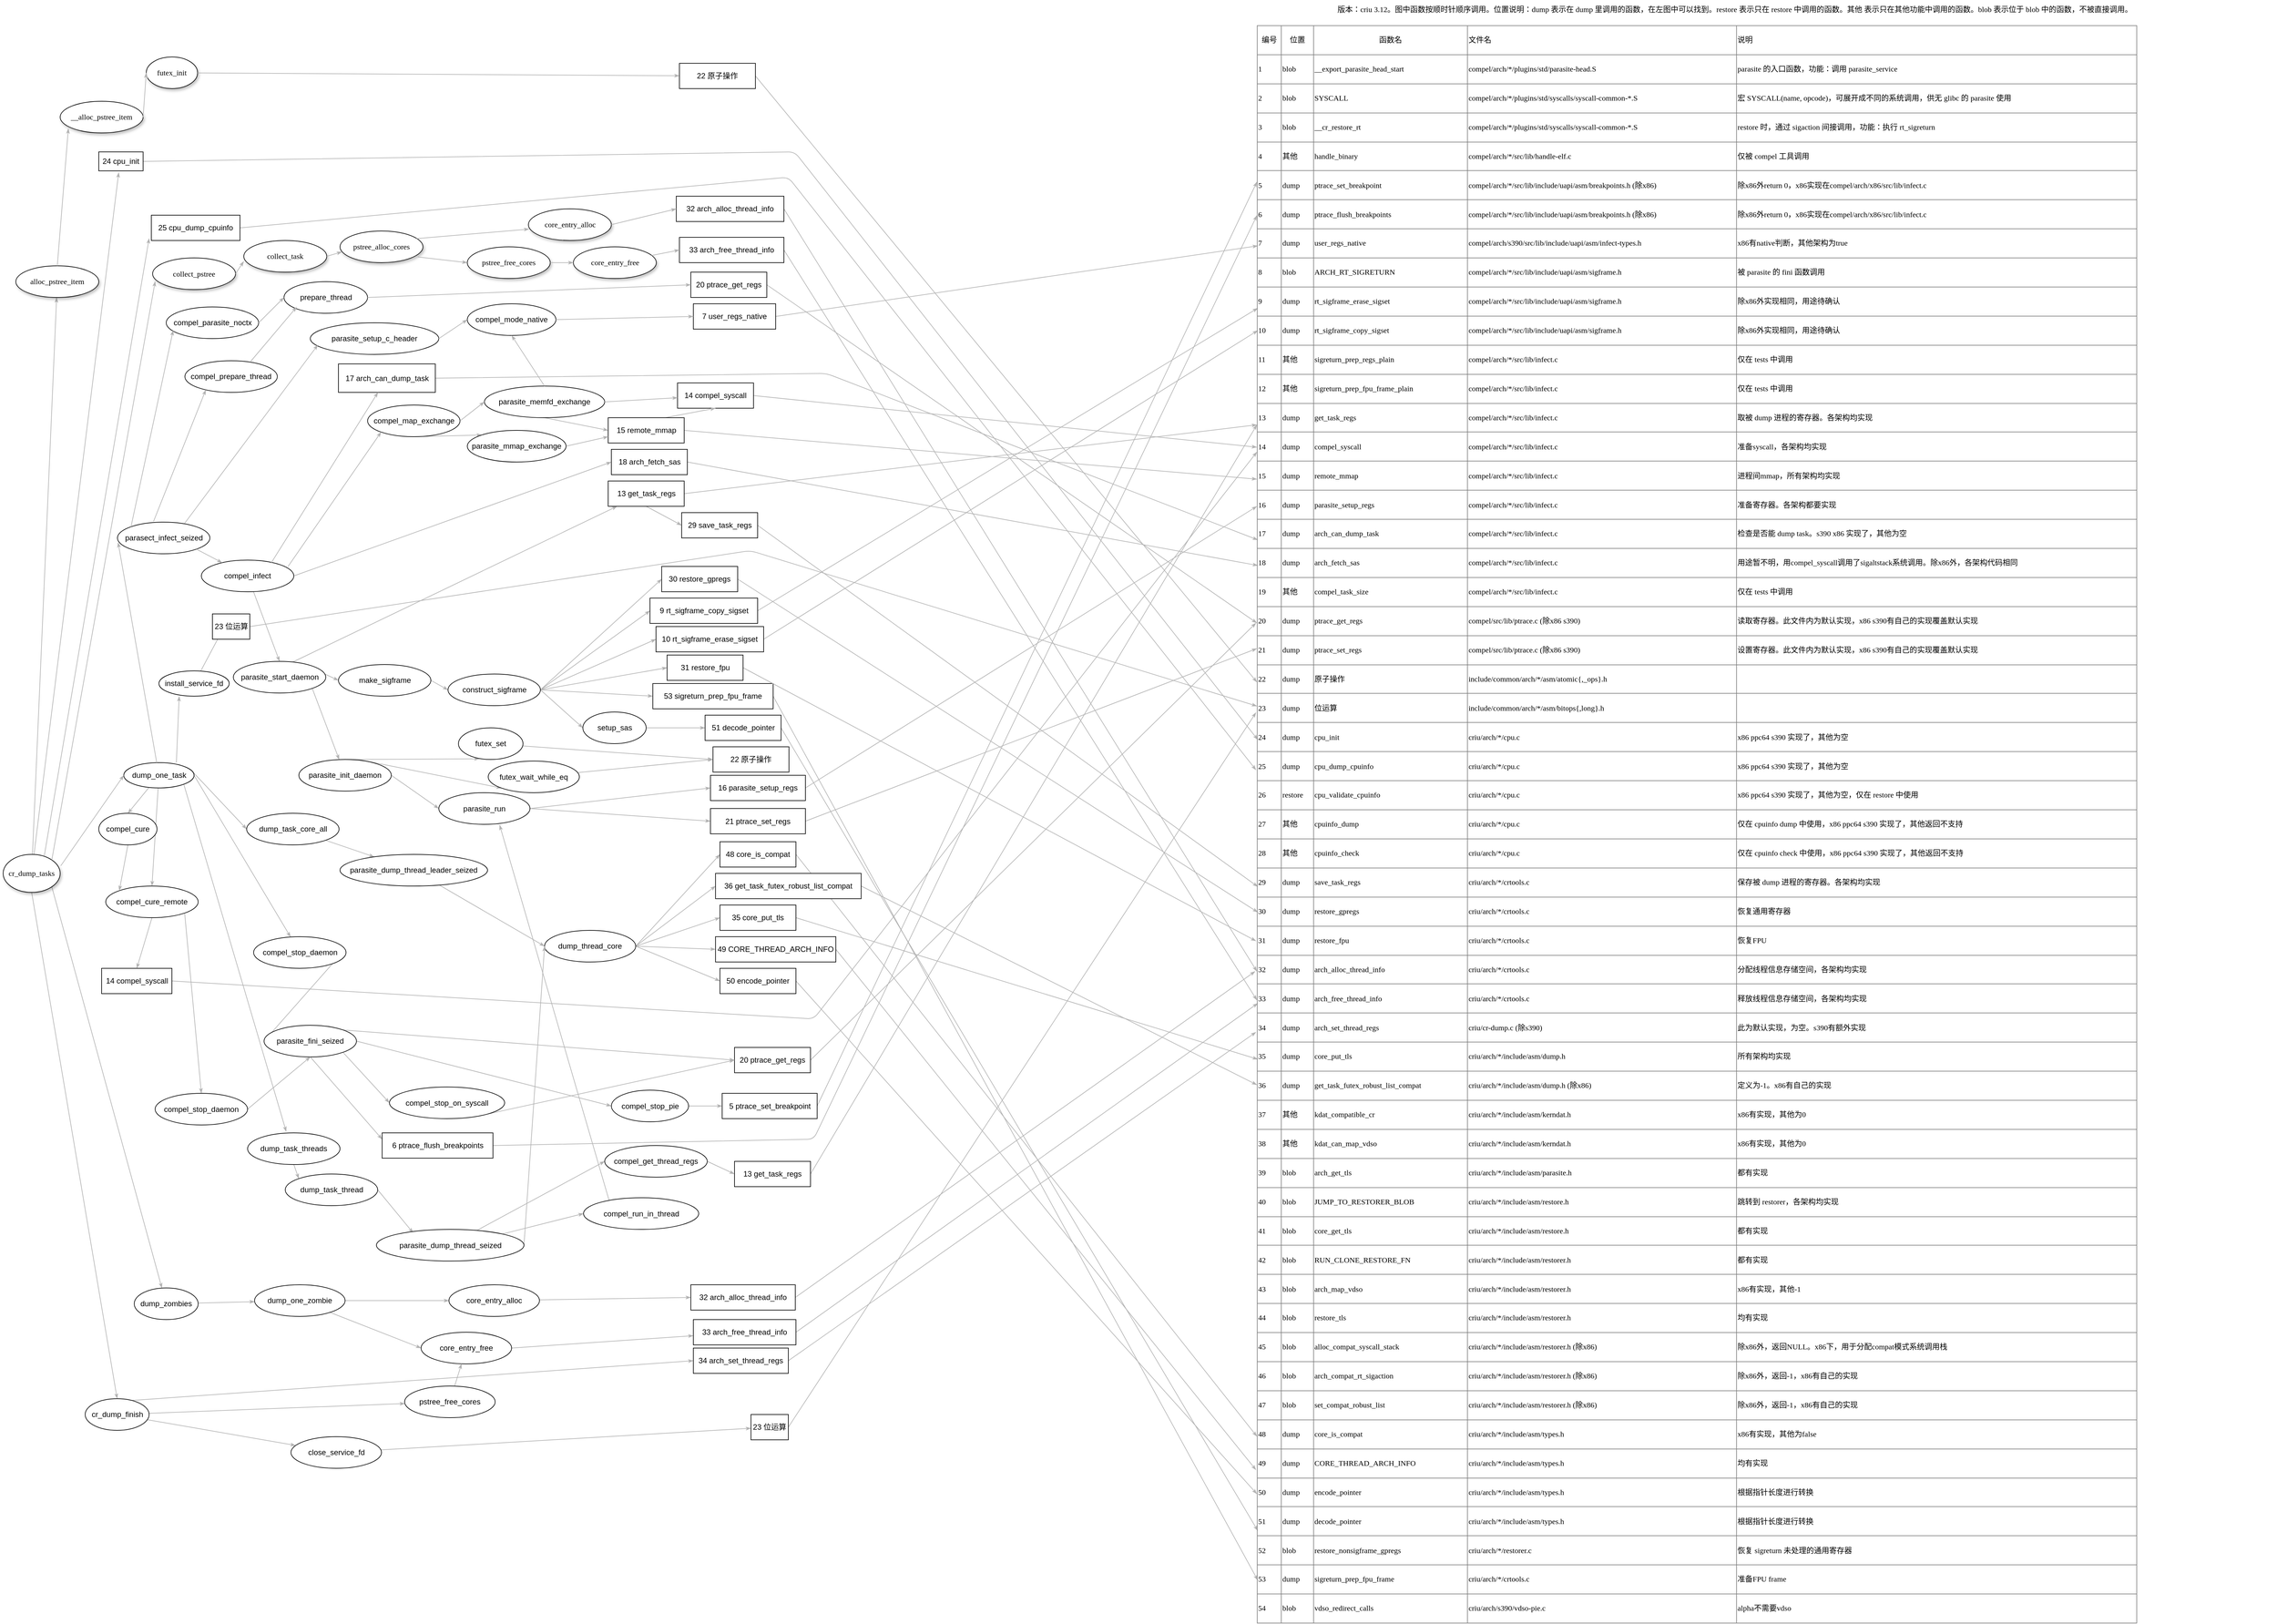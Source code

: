 <mxfile version="11.2.3" type="device" pages="1"><diagram name="Page-1" id="42789a77-a242-8287-6e28-9cd8cfd52e62"><mxGraphModel dx="1585" dy="1606" grid="1" gridSize="10" guides="1" tooltips="1" connect="1" arrows="1" fold="1" page="1" pageScale="1" pageWidth="1100" pageHeight="850" background="#ffffff" math="0" shadow="0"><root><mxCell id="0"/><mxCell id="1" parent="0"/><mxCell id="1ea317790d2ca983-12" style="edgeStyle=none;rounded=1;html=1;labelBackgroundColor=none;startArrow=none;startFill=0;startSize=5;endArrow=classicThin;endFill=1;endSize=5;jettySize=auto;orthogonalLoop=1;strokeColor=#B3B3B3;strokeWidth=1;fontFamily=Verdana;fontSize=12;fontColor=#000000;entryX=0.45;entryY=1.083;entryDx=0;entryDy=0;entryPerimeter=0;" parent="1" source="1ea317790d2ca983-1" target="PKd0vqphnsG7JsypjpHJ-16" edge="1"><mxGeometry relative="1" as="geometry"><mxPoint x="125.073" y="154.108" as="targetPoint"/></mxGeometry></mxCell><mxCell id="1ea317790d2ca983-13" value="" style="edgeStyle=none;rounded=1;html=1;labelBackgroundColor=none;startArrow=none;startFill=0;startSize=5;endArrow=classicThin;endFill=1;endSize=5;jettySize=auto;orthogonalLoop=1;strokeColor=#B3B3B3;strokeWidth=1;fontFamily=Verdana;fontSize=12;fontColor=#000000;" parent="1" source="1ea317790d2ca983-1" target="1ea317790d2ca983-9" edge="1"><mxGeometry relative="1" as="geometry"/></mxCell><mxCell id="PKd0vqphnsG7JsypjpHJ-190" style="edgeStyle=none;orthogonalLoop=1;jettySize=auto;html=1;exitX=1;exitY=1;exitDx=0;exitDy=0;labelBackgroundColor=none;startFill=0;startSize=5;endArrow=classicThin;endFill=1;endSize=5;strokeColor=#B3B3B3;strokeWidth=1;fontFamily=Verdana;fontSize=12;" edge="1" parent="1" source="1ea317790d2ca983-1" target="PKd0vqphnsG7JsypjpHJ-189"><mxGeometry relative="1" as="geometry"/></mxCell><mxCell id="PKd0vqphnsG7JsypjpHJ-204" style="edgeStyle=none;orthogonalLoop=1;jettySize=auto;html=1;exitX=0.5;exitY=1;exitDx=0;exitDy=0;entryX=0.5;entryY=0;entryDx=0;entryDy=0;labelBackgroundColor=none;startFill=0;startSize=5;endArrow=classicThin;endFill=1;endSize=5;strokeColor=#B3B3B3;strokeWidth=1;fontFamily=Verdana;fontSize=12;" edge="1" parent="1" source="1ea317790d2ca983-1" target="PKd0vqphnsG7JsypjpHJ-202"><mxGeometry relative="1" as="geometry"/></mxCell><mxCell id="1ea317790d2ca983-1" value="&lt;div&gt;cr_dump_tasks&lt;/div&gt;" style="ellipse;whiteSpace=wrap;html=1;rounded=0;shadow=1;comic=0;labelBackgroundColor=none;strokeColor=#000000;strokeWidth=1;fillColor=#FFFFFF;fontFamily=Verdana;fontSize=12;fontColor=#000000;align=center;" parent="1" vertex="1"><mxGeometry y="970" width="90" height="60" as="geometry"/></mxCell><mxCell id="1ea317790d2ca983-9" value="&lt;div&gt;alloc_pstree_item&lt;/div&gt;" style="ellipse;whiteSpace=wrap;html=1;rounded=0;shadow=1;comic=0;labelBackgroundColor=none;strokeColor=#000000;strokeWidth=1;fillColor=#FFFFFF;fontFamily=Verdana;fontSize=12;fontColor=#000000;align=center;" parent="1" vertex="1"><mxGeometry x="20" y="40" width="131" height="50" as="geometry"/></mxCell><mxCell id="PKd0vqphnsG7JsypjpHJ-3" style="edgeStyle=none;rounded=1;html=1;labelBackgroundColor=none;startArrow=none;startFill=0;startSize=5;endArrow=classicThin;endFill=1;endSize=5;jettySize=auto;orthogonalLoop=1;strokeColor=#B3B3B3;strokeWidth=1;fontFamily=Verdana;fontSize=12;fontColor=#000000;entryX=-0.025;entryY=0.917;entryDx=0;entryDy=0;entryPerimeter=0;exitX=0.722;exitY=0.033;exitDx=0;exitDy=0;exitPerimeter=0;" edge="1" parent="1" source="1ea317790d2ca983-1" target="PKd0vqphnsG7JsypjpHJ-17"><mxGeometry relative="1" as="geometry"><mxPoint x="117.841" y="300.82" as="sourcePoint"/><mxPoint x="190" y="112" as="targetPoint"/></mxGeometry></mxCell><mxCell id="PKd0vqphnsG7JsypjpHJ-6" value="&lt;div&gt;__alloc_pstree_item&lt;/div&gt;" style="ellipse;whiteSpace=wrap;html=1;rounded=0;shadow=1;comic=0;labelBackgroundColor=none;strokeColor=#000000;strokeWidth=1;fillColor=#FFFFFF;fontFamily=Verdana;fontSize=12;fontColor=#000000;align=center;" vertex="1" parent="1"><mxGeometry x="90" y="-220" width="131" height="50" as="geometry"/></mxCell><mxCell id="PKd0vqphnsG7JsypjpHJ-8" value="&lt;div&gt;futex_init&lt;/div&gt;" style="ellipse;whiteSpace=wrap;html=1;rounded=0;shadow=1;comic=0;labelBackgroundColor=none;strokeColor=#000000;strokeWidth=1;fillColor=#FFFFFF;fontFamily=Verdana;fontSize=12;fontColor=#000000;align=center;" vertex="1" parent="1"><mxGeometry x="226" y="-290" width="81" height="50" as="geometry"/></mxCell><mxCell id="PKd0vqphnsG7JsypjpHJ-12" value="" style="edgeStyle=none;rounded=1;html=1;labelBackgroundColor=none;startArrow=none;startFill=0;startSize=5;endArrow=classicThin;endFill=1;endSize=5;jettySize=auto;orthogonalLoop=1;strokeColor=#B3B3B3;strokeWidth=1;fontFamily=Verdana;fontSize=12;fontColor=#000000;entryX=0.099;entryY=0.86;entryDx=0;entryDy=0;entryPerimeter=0;exitX=0.5;exitY=0;exitDx=0;exitDy=0;" edge="1" parent="1" source="1ea317790d2ca983-9" target="PKd0vqphnsG7JsypjpHJ-6"><mxGeometry relative="1" as="geometry"><mxPoint x="102.067" y="250.049" as="sourcePoint"/><mxPoint x="117.873" y="69.987" as="targetPoint"/></mxGeometry></mxCell><mxCell id="PKd0vqphnsG7JsypjpHJ-13" value="" style="edgeStyle=none;rounded=1;html=1;labelBackgroundColor=none;startArrow=none;startFill=0;startSize=5;endArrow=classicThin;endFill=1;endSize=5;jettySize=auto;orthogonalLoop=1;strokeColor=#B3B3B3;strokeWidth=1;fontFamily=Verdana;fontSize=12;fontColor=#000000;entryX=0;entryY=0.5;entryDx=0;entryDy=0;exitX=1;exitY=0.5;exitDx=0;exitDy=0;" edge="1" parent="1" source="PKd0vqphnsG7JsypjpHJ-6" target="PKd0vqphnsG7JsypjpHJ-8"><mxGeometry relative="1" as="geometry"><mxPoint x="141.638" y="57.255" as="sourcePoint"/><mxPoint x="162.969" y="53" as="targetPoint"/></mxGeometry></mxCell><mxCell id="PKd0vqphnsG7JsypjpHJ-14" value="" style="edgeStyle=none;rounded=1;html=1;labelBackgroundColor=none;startArrow=none;startFill=0;startSize=5;endArrow=classicThin;endFill=1;endSize=5;jettySize=auto;orthogonalLoop=1;strokeColor=#B3B3B3;strokeWidth=1;fontFamily=Verdana;fontSize=12;fontColor=#000000;" edge="1" parent="1" source="PKd0vqphnsG7JsypjpHJ-8" target="PKd0vqphnsG7JsypjpHJ-15"><mxGeometry relative="1" as="geometry"><mxPoint x="368" y="25" as="sourcePoint"/><mxPoint x="380" y="40" as="targetPoint"/></mxGeometry></mxCell><mxCell id="PKd0vqphnsG7JsypjpHJ-263" style="edgeStyle=none;orthogonalLoop=1;jettySize=auto;html=1;exitX=1;exitY=0.5;exitDx=0;exitDy=0;labelBackgroundColor=none;startFill=0;startSize=5;endArrow=classicThin;endFill=1;endSize=5;strokeColor=#B3B3B3;strokeWidth=1;fontFamily=Verdana;fontSize=12;entryX=0;entryY=0.411;entryDx=0;entryDy=0;entryPerimeter=0;" edge="1" parent="1" source="PKd0vqphnsG7JsypjpHJ-15" target="PKd0vqphnsG7JsypjpHJ-218"><mxGeometry relative="1" as="geometry"><mxPoint x="1996" y="690" as="targetPoint"/></mxGeometry></mxCell><mxCell id="PKd0vqphnsG7JsypjpHJ-15" value="22 原子操作" style="rounded=0;whiteSpace=wrap;html=1;" vertex="1" parent="1"><mxGeometry x="1068" y="-280" width="120" height="40" as="geometry"/></mxCell><mxCell id="PKd0vqphnsG7JsypjpHJ-260" style="edgeStyle=none;orthogonalLoop=1;jettySize=auto;html=1;exitX=1;exitY=0.5;exitDx=0;exitDy=0;entryX=0.001;entryY=0.447;entryDx=0;entryDy=0;entryPerimeter=0;labelBackgroundColor=none;startFill=0;startSize=5;endArrow=classicThin;endFill=1;endSize=5;strokeColor=#B3B3B3;strokeWidth=1;fontFamily=Verdana;fontSize=12;" edge="1" parent="1" source="PKd0vqphnsG7JsypjpHJ-16" target="PKd0vqphnsG7JsypjpHJ-218"><mxGeometry relative="1" as="geometry"><Array as="points"><mxPoint x="1250" y="-140"/></Array></mxGeometry></mxCell><mxCell id="PKd0vqphnsG7JsypjpHJ-16" value="&lt;div&gt;24 cpu_init&lt;/div&gt;" style="rounded=0;whiteSpace=wrap;html=1;" vertex="1" parent="1"><mxGeometry x="151" y="-140" width="70" height="30" as="geometry"/></mxCell><mxCell id="PKd0vqphnsG7JsypjpHJ-259" style="edgeStyle=none;orthogonalLoop=1;jettySize=auto;html=1;exitX=1;exitY=0.5;exitDx=0;exitDy=0;entryX=-0.001;entryY=0.466;entryDx=0;entryDy=0;entryPerimeter=0;labelBackgroundColor=none;startFill=0;startSize=5;endArrow=classicThin;endFill=1;endSize=5;strokeColor=#B3B3B3;strokeWidth=1;fontFamily=Verdana;fontSize=12;" edge="1" parent="1" source="PKd0vqphnsG7JsypjpHJ-17" target="PKd0vqphnsG7JsypjpHJ-218"><mxGeometry relative="1" as="geometry"><Array as="points"><mxPoint x="1240" y="-100"/></Array></mxGeometry></mxCell><mxCell id="PKd0vqphnsG7JsypjpHJ-17" value="25 cpu_dump_cpuinfo" style="rounded=0;whiteSpace=wrap;html=1;" vertex="1" parent="1"><mxGeometry x="234" y="-40" width="140" height="40" as="geometry"/></mxCell><mxCell id="PKd0vqphnsG7JsypjpHJ-18" value="&lt;div&gt;collect_pstree&lt;/div&gt;" style="ellipse;whiteSpace=wrap;html=1;rounded=0;shadow=1;comic=0;labelBackgroundColor=none;strokeColor=#000000;strokeWidth=1;fillColor=#FFFFFF;fontFamily=Verdana;fontSize=12;fontColor=#000000;align=center;" vertex="1" parent="1"><mxGeometry x="236" y="27.5" width="131" height="50" as="geometry"/></mxCell><mxCell id="PKd0vqphnsG7JsypjpHJ-19" value="" style="edgeStyle=none;rounded=1;html=1;labelBackgroundColor=none;startArrow=none;startFill=0;startSize=5;endArrow=classicThin;endFill=1;endSize=5;jettySize=auto;orthogonalLoop=1;strokeColor=#B3B3B3;strokeWidth=1;fontFamily=Verdana;fontSize=12;fontColor=#000000;entryX=0.031;entryY=0.74;entryDx=0;entryDy=0;entryPerimeter=0;exitX=1;exitY=0;exitDx=0;exitDy=0;" edge="1" parent="1" source="1ea317790d2ca983-1" target="PKd0vqphnsG7JsypjpHJ-18"><mxGeometry relative="1" as="geometry"><mxPoint x="197.567" y="350.049" as="sourcePoint"/><mxPoint x="213.373" y="169.987" as="targetPoint"/></mxGeometry></mxCell><mxCell id="PKd0vqphnsG7JsypjpHJ-20" value="" style="edgeStyle=none;rounded=1;html=1;labelBackgroundColor=none;startArrow=none;startFill=0;startSize=5;endArrow=classicThin;endFill=1;endSize=5;jettySize=auto;orthogonalLoop=1;strokeColor=#B3B3B3;strokeWidth=1;fontFamily=Verdana;fontSize=12;fontColor=#000000;entryX=0;entryY=0.66;entryDx=0;entryDy=0;entryPerimeter=0;exitX=1;exitY=0.5;exitDx=0;exitDy=0;" edge="1" parent="1" source="PKd0vqphnsG7JsypjpHJ-18" target="PKd0vqphnsG7JsypjpHJ-22"><mxGeometry relative="1" as="geometry"><mxPoint x="299.82" y="266.787" as="sourcePoint"/><mxPoint x="427.061" y="170" as="targetPoint"/></mxGeometry></mxCell><mxCell id="PKd0vqphnsG7JsypjpHJ-22" value="collect_task" style="ellipse;whiteSpace=wrap;html=1;rounded=0;shadow=1;comic=0;labelBackgroundColor=none;strokeColor=#000000;strokeWidth=1;fillColor=#FFFFFF;fontFamily=Verdana;fontSize=12;fontColor=#000000;align=center;" vertex="1" parent="1"><mxGeometry x="380" width="131" height="50" as="geometry"/></mxCell><mxCell id="PKd0vqphnsG7JsypjpHJ-23" value="pstree_alloc_cores" style="ellipse;whiteSpace=wrap;html=1;rounded=0;shadow=1;comic=0;labelBackgroundColor=none;strokeColor=#000000;strokeWidth=1;fillColor=#FFFFFF;fontFamily=Verdana;fontSize=12;fontColor=#000000;align=center;" vertex="1" parent="1"><mxGeometry x="532" y="-15" width="131" height="50" as="geometry"/></mxCell><mxCell id="PKd0vqphnsG7JsypjpHJ-24" value="pstree_free_cores" style="ellipse;whiteSpace=wrap;html=1;rounded=0;shadow=1;comic=0;labelBackgroundColor=none;strokeColor=#000000;strokeWidth=1;fillColor=#FFFFFF;fontFamily=Verdana;fontSize=12;fontColor=#000000;align=center;" vertex="1" parent="1"><mxGeometry x="733" y="10" width="131" height="50" as="geometry"/></mxCell><mxCell id="PKd0vqphnsG7JsypjpHJ-25" value="core_entry_alloc" style="ellipse;whiteSpace=wrap;html=1;rounded=0;shadow=1;comic=0;labelBackgroundColor=none;strokeColor=#000000;strokeWidth=1;fillColor=#FFFFFF;fontFamily=Verdana;fontSize=12;fontColor=#000000;align=center;" vertex="1" parent="1"><mxGeometry x="829.5" y="-50" width="131" height="50" as="geometry"/></mxCell><mxCell id="PKd0vqphnsG7JsypjpHJ-26" value="" style="edgeStyle=none;rounded=1;html=1;labelBackgroundColor=none;startArrow=none;startFill=0;startSize=5;endArrow=classicThin;endFill=1;endSize=5;jettySize=auto;orthogonalLoop=1;strokeColor=#B3B3B3;strokeWidth=1;fontFamily=Verdana;fontSize=12;fontColor=#000000;entryX=0.023;entryY=0.66;entryDx=0;entryDy=0;entryPerimeter=0;exitX=1;exitY=0.5;exitDx=0;exitDy=0;" edge="1" parent="1" source="PKd0vqphnsG7JsypjpHJ-22" target="PKd0vqphnsG7JsypjpHJ-23"><mxGeometry relative="1" as="geometry"><mxPoint x="490" y="123" as="sourcePoint"/><mxPoint x="360" y="138" as="targetPoint"/></mxGeometry></mxCell><mxCell id="PKd0vqphnsG7JsypjpHJ-27" value="" style="edgeStyle=none;rounded=1;html=1;labelBackgroundColor=none;startArrow=none;startFill=0;startSize=5;endArrow=classicThin;endFill=1;endSize=5;jettySize=auto;orthogonalLoop=1;strokeColor=#B3B3B3;strokeWidth=1;fontFamily=Verdana;fontSize=12;fontColor=#000000;entryX=0.008;entryY=0.64;entryDx=0;entryDy=0;entryPerimeter=0;exitX=0.924;exitY=0.24;exitDx=0;exitDy=0;exitPerimeter=0;" edge="1" parent="1" source="PKd0vqphnsG7JsypjpHJ-23" target="PKd0vqphnsG7JsypjpHJ-25"><mxGeometry relative="1" as="geometry"><mxPoint x="491" y="130" as="sourcePoint"/><mxPoint x="523.013" y="133" as="targetPoint"/></mxGeometry></mxCell><mxCell id="PKd0vqphnsG7JsypjpHJ-28" value="" style="edgeStyle=none;rounded=1;html=1;labelBackgroundColor=none;startArrow=none;startFill=0;startSize=5;endArrow=classicThin;endFill=1;endSize=5;jettySize=auto;orthogonalLoop=1;strokeColor=#B3B3B3;strokeWidth=1;fontFamily=Verdana;fontSize=12;fontColor=#000000;entryX=0;entryY=0.5;entryDx=0;entryDy=0;exitX=0.939;exitY=0.82;exitDx=0;exitDy=0;exitPerimeter=0;" edge="1" parent="1" source="PKd0vqphnsG7JsypjpHJ-23" target="PKd0vqphnsG7JsypjpHJ-24"><mxGeometry relative="1" as="geometry"><mxPoint x="641.044" y="112" as="sourcePoint"/><mxPoint x="671.048" y="82" as="targetPoint"/></mxGeometry></mxCell><mxCell id="PKd0vqphnsG7JsypjpHJ-29" value="&lt;div&gt;core_entry_free&lt;/div&gt;" style="ellipse;whiteSpace=wrap;html=1;rounded=0;shadow=1;comic=0;labelBackgroundColor=none;strokeColor=#000000;strokeWidth=1;fillColor=#FFFFFF;fontFamily=Verdana;fontSize=12;fontColor=#000000;align=center;" vertex="1" parent="1"><mxGeometry x="900.5" y="10" width="131" height="50" as="geometry"/></mxCell><mxCell id="PKd0vqphnsG7JsypjpHJ-226" style="edgeStyle=none;orthogonalLoop=1;jettySize=auto;html=1;exitX=1;exitY=0.5;exitDx=0;exitDy=0;entryX=0;entryY=0.61;entryDx=0;entryDy=0;entryPerimeter=0;labelBackgroundColor=none;startFill=0;startSize=5;endArrow=classicThin;endFill=1;endSize=5;strokeColor=#B3B3B3;strokeWidth=1;fontFamily=Verdana;fontSize=12;" edge="1" parent="1" source="PKd0vqphnsG7JsypjpHJ-31" target="PKd0vqphnsG7JsypjpHJ-218"><mxGeometry relative="1" as="geometry"/></mxCell><mxCell id="PKd0vqphnsG7JsypjpHJ-31" value="33 arch_free_thread_info" style="rounded=0;whiteSpace=wrap;html=1;" vertex="1" parent="1"><mxGeometry x="1068" y="-5" width="165" height="40" as="geometry"/></mxCell><mxCell id="PKd0vqphnsG7JsypjpHJ-225" style="edgeStyle=none;orthogonalLoop=1;jettySize=auto;html=1;exitX=1;exitY=0.5;exitDx=0;exitDy=0;labelBackgroundColor=none;startFill=0;startSize=5;endArrow=classicThin;endFill=1;endSize=5;strokeColor=#B3B3B3;strokeWidth=1;fontFamily=Verdana;fontSize=12;entryX=0;entryY=0.592;entryDx=0;entryDy=0;entryPerimeter=0;" edge="1" parent="1" source="PKd0vqphnsG7JsypjpHJ-32" target="PKd0vqphnsG7JsypjpHJ-218"><mxGeometry relative="1" as="geometry"><mxPoint x="1960" y="1580" as="targetPoint"/></mxGeometry></mxCell><mxCell id="PKd0vqphnsG7JsypjpHJ-32" value="&lt;div&gt;32 arch_alloc_thread_info&lt;/div&gt;" style="rounded=0;whiteSpace=wrap;html=1;" vertex="1" parent="1"><mxGeometry x="1063" y="-70" width="170" height="40" as="geometry"/></mxCell><mxCell id="PKd0vqphnsG7JsypjpHJ-33" value="" style="edgeStyle=none;rounded=1;html=1;labelBackgroundColor=none;startArrow=none;startFill=0;startSize=5;endArrow=classicThin;endFill=1;endSize=5;jettySize=auto;orthogonalLoop=1;strokeColor=#B3B3B3;strokeWidth=1;fontFamily=Verdana;fontSize=12;fontColor=#000000;entryX=0;entryY=0.5;entryDx=0;entryDy=0;exitX=1;exitY=0.5;exitDx=0;exitDy=0;" edge="1" parent="1" source="PKd0vqphnsG7JsypjpHJ-25" target="PKd0vqphnsG7JsypjpHJ-32"><mxGeometry relative="1" as="geometry"><mxPoint x="641.044" y="112" as="sourcePoint"/><mxPoint x="671.048" y="82" as="targetPoint"/></mxGeometry></mxCell><mxCell id="PKd0vqphnsG7JsypjpHJ-34" value="" style="edgeStyle=none;rounded=1;html=1;labelBackgroundColor=none;startArrow=none;startFill=0;startSize=5;endArrow=classicThin;endFill=1;endSize=5;jettySize=auto;orthogonalLoop=1;strokeColor=#B3B3B3;strokeWidth=1;fontFamily=Verdana;fontSize=12;fontColor=#000000;exitX=1;exitY=0.5;exitDx=0;exitDy=0;" edge="1" parent="1" source="PKd0vqphnsG7JsypjpHJ-24" target="PKd0vqphnsG7JsypjpHJ-29"><mxGeometry relative="1" as="geometry"><mxPoint x="801" y="75" as="sourcePoint"/><mxPoint x="840" y="75" as="targetPoint"/></mxGeometry></mxCell><mxCell id="PKd0vqphnsG7JsypjpHJ-35" value="" style="edgeStyle=none;rounded=1;html=1;labelBackgroundColor=none;startArrow=none;startFill=0;startSize=5;endArrow=classicThin;endFill=1;endSize=5;jettySize=auto;orthogonalLoop=1;strokeColor=#B3B3B3;strokeWidth=1;fontFamily=Verdana;fontSize=12;fontColor=#000000;entryX=0;entryY=0.5;entryDx=0;entryDy=0;" edge="1" parent="1" source="PKd0vqphnsG7JsypjpHJ-29" target="PKd0vqphnsG7JsypjpHJ-31"><mxGeometry relative="1" as="geometry"><mxPoint x="801" y="75" as="sourcePoint"/><mxPoint x="840" y="75" as="targetPoint"/></mxGeometry></mxCell><mxCell id="PKd0vqphnsG7JsypjpHJ-125" style="edgeStyle=none;orthogonalLoop=1;jettySize=auto;html=1;entryX=0.288;entryY=1;entryDx=0;entryDy=0;labelBackgroundColor=none;startFill=0;startSize=5;endArrow=classicThin;endFill=1;endSize=5;strokeColor=#B3B3B3;strokeWidth=1;fontFamily=Verdana;fontSize=12;entryPerimeter=0;exitX=0.748;exitY=0;exitDx=0;exitDy=0;exitPerimeter=0;" edge="1" parent="1" source="PKd0vqphnsG7JsypjpHJ-36" target="PKd0vqphnsG7JsypjpHJ-123"><mxGeometry relative="1" as="geometry"><mxPoint x="190" y="530" as="sourcePoint"/></mxGeometry></mxCell><mxCell id="PKd0vqphnsG7JsypjpHJ-128" style="edgeStyle=none;orthogonalLoop=1;jettySize=auto;html=1;exitX=0.95;exitY=0.275;exitDx=0;exitDy=0;entryX=0;entryY=0.5;entryDx=0;entryDy=0;labelBackgroundColor=none;startFill=0;startSize=5;endArrow=classicThin;endFill=1;endSize=5;strokeColor=#B3B3B3;strokeWidth=1;fontFamily=Verdana;fontSize=12;exitPerimeter=0;" edge="1" parent="1" source="PKd0vqphnsG7JsypjpHJ-36" target="PKd0vqphnsG7JsypjpHJ-127"><mxGeometry relative="1" as="geometry"/></mxCell><mxCell id="PKd0vqphnsG7JsypjpHJ-150" style="edgeStyle=none;orthogonalLoop=1;jettySize=auto;html=1;exitX=1;exitY=0.5;exitDx=0;exitDy=0;labelBackgroundColor=none;startFill=0;startSize=5;endArrow=classicThin;endFill=1;endSize=5;strokeColor=#B3B3B3;strokeWidth=1;fontFamily=Verdana;fontSize=12;" edge="1" parent="1" source="PKd0vqphnsG7JsypjpHJ-36" target="PKd0vqphnsG7JsypjpHJ-148"><mxGeometry relative="1" as="geometry"/></mxCell><mxCell id="PKd0vqphnsG7JsypjpHJ-165" style="edgeStyle=none;orthogonalLoop=1;jettySize=auto;html=1;exitX=1;exitY=1;exitDx=0;exitDy=0;entryX=0.418;entryY=-0.04;entryDx=0;entryDy=0;entryPerimeter=0;labelBackgroundColor=none;startFill=0;startSize=5;endArrow=classicThin;endFill=1;endSize=5;strokeColor=#B3B3B3;strokeWidth=1;fontFamily=Verdana;fontSize=12;" edge="1" parent="1" source="PKd0vqphnsG7JsypjpHJ-36" target="PKd0vqphnsG7JsypjpHJ-163"><mxGeometry relative="1" as="geometry"/></mxCell><mxCell id="PKd0vqphnsG7JsypjpHJ-179" style="edgeStyle=none;orthogonalLoop=1;jettySize=auto;html=1;entryX=0.5;entryY=0;entryDx=0;entryDy=0;labelBackgroundColor=none;startFill=0;startSize=5;endArrow=classicThin;endFill=1;endSize=5;strokeColor=#B3B3B3;strokeWidth=1;fontFamily=Verdana;fontSize=12;" edge="1" parent="1" source="PKd0vqphnsG7JsypjpHJ-36" target="PKd0vqphnsG7JsypjpHJ-177"><mxGeometry relative="1" as="geometry"/></mxCell><mxCell id="PKd0vqphnsG7JsypjpHJ-187" style="edgeStyle=none;orthogonalLoop=1;jettySize=auto;html=1;entryX=0.5;entryY=0;entryDx=0;entryDy=0;labelBackgroundColor=none;startFill=0;startSize=5;endArrow=classicThin;endFill=1;endSize=5;strokeColor=#B3B3B3;strokeWidth=1;fontFamily=Verdana;fontSize=12;" edge="1" parent="1" source="PKd0vqphnsG7JsypjpHJ-36" target="PKd0vqphnsG7JsypjpHJ-186"><mxGeometry relative="1" as="geometry"/></mxCell><mxCell id="PKd0vqphnsG7JsypjpHJ-36" value="dump_one_task" style="ellipse;whiteSpace=wrap;html=1;" vertex="1" parent="1"><mxGeometry x="190.5" y="825" width="111" height="40" as="geometry"/></mxCell><mxCell id="PKd0vqphnsG7JsypjpHJ-37" value="" style="edgeStyle=none;rounded=1;html=1;labelBackgroundColor=none;startArrow=none;startFill=0;startSize=5;endArrow=classicThin;endFill=1;endSize=5;jettySize=auto;orthogonalLoop=1;strokeColor=#B3B3B3;strokeWidth=1;fontFamily=Verdana;fontSize=12;fontColor=#000000;entryX=0;entryY=0.5;entryDx=0;entryDy=0;exitX=1.011;exitY=0.3;exitDx=0;exitDy=0;exitPerimeter=0;" edge="1" parent="1" source="1ea317790d2ca983-1" target="PKd0vqphnsG7JsypjpHJ-36"><mxGeometry relative="1" as="geometry"><mxPoint x="107" y="399" as="sourcePoint"/><mxPoint x="234.061" y="192" as="targetPoint"/></mxGeometry></mxCell><mxCell id="PKd0vqphnsG7JsypjpHJ-38" value="&lt;div&gt;parasect_infect_seized&lt;/div&gt;" style="ellipse;whiteSpace=wrap;html=1;" vertex="1" parent="1"><mxGeometry x="180.5" y="445" width="146" height="50" as="geometry"/></mxCell><mxCell id="PKd0vqphnsG7JsypjpHJ-39" value="" style="edgeStyle=none;rounded=1;html=1;labelBackgroundColor=none;startArrow=none;startFill=0;startSize=5;endArrow=classicThin;endFill=1;endSize=5;jettySize=auto;orthogonalLoop=1;strokeColor=#B3B3B3;strokeWidth=1;fontFamily=Verdana;fontSize=12;fontColor=#000000;entryX=0.007;entryY=0.64;entryDx=0;entryDy=0;entryPerimeter=0;" edge="1" parent="1" source="PKd0vqphnsG7JsypjpHJ-36" target="PKd0vqphnsG7JsypjpHJ-38"><mxGeometry relative="1" as="geometry"><mxPoint x="117" y="409" as="sourcePoint"/><mxPoint x="145.994" y="399" as="targetPoint"/></mxGeometry></mxCell><mxCell id="PKd0vqphnsG7JsypjpHJ-40" value="compel_parasite_noctx" style="ellipse;whiteSpace=wrap;html=1;" vertex="1" parent="1"><mxGeometry x="257.5" y="105" width="146" height="50" as="geometry"/></mxCell><mxCell id="PKd0vqphnsG7JsypjpHJ-41" value="prepare_thread" style="ellipse;whiteSpace=wrap;html=1;" vertex="1" parent="1"><mxGeometry x="443.5" y="65" width="132" height="50" as="geometry"/></mxCell><mxCell id="PKd0vqphnsG7JsypjpHJ-227" style="edgeStyle=none;orthogonalLoop=1;jettySize=auto;html=1;exitX=1;exitY=0.5;exitDx=0;exitDy=0;entryX=0;entryY=0.374;entryDx=0;entryDy=0;entryPerimeter=0;labelBackgroundColor=none;startFill=0;startSize=5;endArrow=classicThin;endFill=1;endSize=5;strokeColor=#B3B3B3;strokeWidth=1;fontFamily=Verdana;fontSize=12;" edge="1" parent="1" source="PKd0vqphnsG7JsypjpHJ-42" target="PKd0vqphnsG7JsypjpHJ-218"><mxGeometry relative="1" as="geometry"/></mxCell><mxCell id="PKd0vqphnsG7JsypjpHJ-42" value="20 ptrace_get_regs" style="rounded=0;whiteSpace=wrap;html=1;" vertex="1" parent="1"><mxGeometry x="1086" y="50" width="120" height="40" as="geometry"/></mxCell><mxCell id="PKd0vqphnsG7JsypjpHJ-44" value="" style="edgeStyle=none;rounded=1;html=1;labelBackgroundColor=none;startArrow=none;startFill=0;startSize=5;endArrow=classicThin;endFill=1;endSize=5;jettySize=auto;orthogonalLoop=1;strokeColor=#B3B3B3;strokeWidth=1;fontFamily=Verdana;fontSize=12;fontColor=#000000;entryX=0;entryY=0.5;entryDx=0;entryDy=0;exitX=1;exitY=0.5;exitDx=0;exitDy=0;" edge="1" parent="1" source="PKd0vqphnsG7JsypjpHJ-40" target="PKd0vqphnsG7JsypjpHJ-41"><mxGeometry relative="1" as="geometry"><mxPoint x="251" y="390" as="sourcePoint"/><mxPoint x="281.022" y="387" as="targetPoint"/></mxGeometry></mxCell><mxCell id="PKd0vqphnsG7JsypjpHJ-45" value="" style="edgeStyle=none;rounded=1;html=1;labelBackgroundColor=none;startArrow=none;startFill=0;startSize=5;endArrow=classicThin;endFill=1;endSize=5;jettySize=auto;orthogonalLoop=1;strokeColor=#B3B3B3;strokeWidth=1;fontFamily=Verdana;fontSize=12;fontColor=#000000;entryX=0;entryY=0.5;entryDx=0;entryDy=0;exitX=1;exitY=0.5;exitDx=0;exitDy=0;" edge="1" parent="1" source="PKd0vqphnsG7JsypjpHJ-41" target="PKd0vqphnsG7JsypjpHJ-42"><mxGeometry relative="1" as="geometry"><mxPoint x="396" y="245" as="sourcePoint"/><mxPoint x="440" y="245" as="targetPoint"/></mxGeometry></mxCell><mxCell id="PKd0vqphnsG7JsypjpHJ-46" value="" style="edgeStyle=none;rounded=1;html=1;labelBackgroundColor=none;startArrow=none;startFill=0;startSize=5;endArrow=classicThin;endFill=1;endSize=5;jettySize=auto;orthogonalLoop=1;strokeColor=#B3B3B3;strokeWidth=1;fontFamily=Verdana;fontSize=12;fontColor=#000000;entryX=0.075;entryY=0.74;entryDx=0;entryDy=0;exitX=0;exitY=0;exitDx=0;exitDy=0;entryPerimeter=0;" edge="1" parent="1" source="PKd0vqphnsG7JsypjpHJ-38" target="PKd0vqphnsG7JsypjpHJ-40"><mxGeometry relative="1" as="geometry"><mxPoint x="160" y="344.5" as="sourcePoint"/><mxPoint x="204" y="344.5" as="targetPoint"/></mxGeometry></mxCell><mxCell id="PKd0vqphnsG7JsypjpHJ-48" value="compel_prepare_thread" style="ellipse;whiteSpace=wrap;html=1;" vertex="1" parent="1"><mxGeometry x="287" y="190" width="146" height="50" as="geometry"/></mxCell><mxCell id="PKd0vqphnsG7JsypjpHJ-53" value="" style="edgeStyle=none;rounded=1;html=1;labelBackgroundColor=none;startArrow=none;startFill=0;startSize=5;endArrow=classicThin;endFill=1;endSize=5;jettySize=auto;orthogonalLoop=1;strokeColor=#B3B3B3;strokeWidth=1;fontFamily=Verdana;fontSize=12;fontColor=#000000;entryX=0.152;entryY=0.8;entryDx=0;entryDy=0;exitX=0.712;exitY=0.02;exitDx=0;exitDy=0;entryPerimeter=0;exitPerimeter=0;" edge="1" parent="1" source="PKd0vqphnsG7JsypjpHJ-48" target="PKd0vqphnsG7JsypjpHJ-41"><mxGeometry relative="1" as="geometry"><mxPoint x="530.381" y="344.822" as="sourcePoint"/><mxPoint x="489.95" y="239.5" as="targetPoint"/></mxGeometry></mxCell><mxCell id="PKd0vqphnsG7JsypjpHJ-54" value="" style="edgeStyle=none;rounded=1;html=1;labelBackgroundColor=none;startArrow=none;startFill=0;startSize=5;endArrow=classicThin;endFill=1;endSize=5;jettySize=auto;orthogonalLoop=1;strokeColor=#B3B3B3;strokeWidth=1;fontFamily=Verdana;fontSize=12;fontColor=#000000;entryX=0.226;entryY=0.92;entryDx=0;entryDy=0;exitX=0.39;exitY=-0.02;exitDx=0;exitDy=0;entryPerimeter=0;exitPerimeter=0;" edge="1" parent="1" source="PKd0vqphnsG7JsypjpHJ-38" target="PKd0vqphnsG7JsypjpHJ-48"><mxGeometry relative="1" as="geometry"><mxPoint x="342.881" y="344.822" as="sourcePoint"/><mxPoint x="302.45" y="239.5" as="targetPoint"/></mxGeometry></mxCell><mxCell id="PKd0vqphnsG7JsypjpHJ-55" value="parasite_setup_c_header" style="ellipse;whiteSpace=wrap;html=1;" vertex="1" parent="1"><mxGeometry x="485" y="130" width="203" height="50" as="geometry"/></mxCell><mxCell id="PKd0vqphnsG7JsypjpHJ-56" value="compel_mode_native" style="ellipse;whiteSpace=wrap;html=1;" vertex="1" parent="1"><mxGeometry x="733" y="100" width="140" height="50" as="geometry"/></mxCell><mxCell id="PKd0vqphnsG7JsypjpHJ-228" style="edgeStyle=none;orthogonalLoop=1;jettySize=auto;html=1;exitX=1;exitY=0.5;exitDx=0;exitDy=0;entryX=0.001;entryY=0.138;entryDx=0;entryDy=0;entryPerimeter=0;labelBackgroundColor=none;startFill=0;startSize=5;endArrow=classicThin;endFill=1;endSize=5;strokeColor=#B3B3B3;strokeWidth=1;fontFamily=Verdana;fontSize=12;" edge="1" parent="1" source="PKd0vqphnsG7JsypjpHJ-58" target="PKd0vqphnsG7JsypjpHJ-218"><mxGeometry relative="1" as="geometry"/></mxCell><mxCell id="PKd0vqphnsG7JsypjpHJ-58" value="7 user_regs_native" style="rounded=0;whiteSpace=wrap;html=1;" vertex="1" parent="1"><mxGeometry x="1090" y="100" width="130" height="40" as="geometry"/></mxCell><mxCell id="PKd0vqphnsG7JsypjpHJ-59" value="" style="edgeStyle=none;rounded=1;html=1;labelBackgroundColor=none;startArrow=none;startFill=0;startSize=5;endArrow=classicThin;endFill=1;endSize=5;jettySize=auto;orthogonalLoop=1;strokeColor=#B3B3B3;strokeWidth=1;fontFamily=Verdana;fontSize=12;fontColor=#000000;entryX=0.059;entryY=0.7;entryDx=0;entryDy=0;exitX=0.726;exitY=0.04;exitDx=0;exitDy=0;entryPerimeter=0;exitPerimeter=0;" edge="1" parent="1" source="PKd0vqphnsG7JsypjpHJ-38" target="PKd0vqphnsG7JsypjpHJ-55"><mxGeometry relative="1" as="geometry"><mxPoint x="433.94" y="345" as="sourcePoint"/><mxPoint x="483.948" y="333" as="targetPoint"/></mxGeometry></mxCell><mxCell id="PKd0vqphnsG7JsypjpHJ-60" value="" style="edgeStyle=none;rounded=1;html=1;labelBackgroundColor=none;startArrow=none;startFill=0;startSize=5;endArrow=classicThin;endFill=1;endSize=5;jettySize=auto;orthogonalLoop=1;strokeColor=#B3B3B3;strokeWidth=1;fontFamily=Verdana;fontSize=12;fontColor=#000000;entryX=0;entryY=0.5;entryDx=0;entryDy=0;exitX=1;exitY=0.5;exitDx=0;exitDy=0;" edge="1" parent="1" source="PKd0vqphnsG7JsypjpHJ-55" target="PKd0vqphnsG7JsypjpHJ-56"><mxGeometry relative="1" as="geometry"><mxPoint x="639.996" y="354" as="sourcePoint"/><mxPoint x="747.902" y="325" as="targetPoint"/></mxGeometry></mxCell><mxCell id="PKd0vqphnsG7JsypjpHJ-61" value="" style="edgeStyle=none;rounded=1;html=1;labelBackgroundColor=none;startArrow=none;startFill=0;startSize=5;endArrow=classicThin;endFill=1;endSize=5;jettySize=auto;orthogonalLoop=1;strokeColor=#B3B3B3;strokeWidth=1;fontFamily=Verdana;fontSize=12;fontColor=#000000;entryX=0;entryY=0.5;entryDx=0;entryDy=0;exitX=1;exitY=0.5;exitDx=0;exitDy=0;" edge="1" parent="1" source="PKd0vqphnsG7JsypjpHJ-56" target="PKd0vqphnsG7JsypjpHJ-58"><mxGeometry relative="1" as="geometry"><mxPoint x="779.996" y="330" as="sourcePoint"/><mxPoint x="887.902" y="301" as="targetPoint"/></mxGeometry></mxCell><mxCell id="PKd0vqphnsG7JsypjpHJ-83" style="edgeStyle=none;orthogonalLoop=1;jettySize=auto;html=1;exitX=1;exitY=0.5;exitDx=0;exitDy=0;entryX=0;entryY=0.5;entryDx=0;entryDy=0;labelBackgroundColor=none;startFill=0;startSize=5;endArrow=classicThin;endFill=1;endSize=5;strokeColor=#B3B3B3;strokeWidth=1;fontFamily=Verdana;fontSize=12;" edge="1" parent="1" source="PKd0vqphnsG7JsypjpHJ-62" target="PKd0vqphnsG7JsypjpHJ-82"><mxGeometry relative="1" as="geometry"/></mxCell><mxCell id="PKd0vqphnsG7JsypjpHJ-85" style="edgeStyle=none;orthogonalLoop=1;jettySize=auto;html=1;entryX=0.5;entryY=0;entryDx=0;entryDy=0;labelBackgroundColor=none;startFill=0;startSize=5;endArrow=classicThin;endFill=1;endSize=5;strokeColor=#B3B3B3;strokeWidth=1;fontFamily=Verdana;fontSize=12;" edge="1" parent="1" source="PKd0vqphnsG7JsypjpHJ-62" target="PKd0vqphnsG7JsypjpHJ-84"><mxGeometry relative="1" as="geometry"/></mxCell><mxCell id="PKd0vqphnsG7JsypjpHJ-62" value="compel_infect" style="ellipse;whiteSpace=wrap;html=1;" vertex="1" parent="1"><mxGeometry x="313" y="505" width="146" height="50" as="geometry"/></mxCell><mxCell id="PKd0vqphnsG7JsypjpHJ-63" value="" style="edgeStyle=none;rounded=1;html=1;labelBackgroundColor=none;startArrow=none;startFill=0;startSize=5;endArrow=classicThin;endFill=1;endSize=5;jettySize=auto;orthogonalLoop=1;strokeColor=#B3B3B3;strokeWidth=1;fontFamily=Verdana;fontSize=12;fontColor=#000000;exitX=1;exitY=1;exitDx=0;exitDy=0;" edge="1" parent="1" source="PKd0vqphnsG7JsypjpHJ-38" target="PKd0vqphnsG7JsypjpHJ-62"><mxGeometry relative="1" as="geometry"><mxPoint x="251" y="390" as="sourcePoint"/><mxPoint x="281.022" y="387" as="targetPoint"/></mxGeometry></mxCell><mxCell id="PKd0vqphnsG7JsypjpHJ-258" style="edgeStyle=none;orthogonalLoop=1;jettySize=auto;html=1;exitX=1;exitY=0.5;exitDx=0;exitDy=0;entryX=0.001;entryY=0.322;entryDx=0;entryDy=0;entryPerimeter=0;labelBackgroundColor=none;startFill=0;startSize=5;endArrow=classicThin;endFill=1;endSize=5;strokeColor=#B3B3B3;strokeWidth=1;fontFamily=Verdana;fontSize=12;" edge="1" parent="1" source="PKd0vqphnsG7JsypjpHJ-65" target="PKd0vqphnsG7JsypjpHJ-218"><mxGeometry relative="1" as="geometry"><Array as="points"><mxPoint x="1300" y="210"/></Array></mxGeometry></mxCell><mxCell id="PKd0vqphnsG7JsypjpHJ-65" value="&lt;div&gt;17 arch_can_dump_task&lt;/div&gt;" style="rounded=0;whiteSpace=wrap;html=1;" vertex="1" parent="1"><mxGeometry x="529.5" y="195" width="153" height="45" as="geometry"/></mxCell><mxCell id="PKd0vqphnsG7JsypjpHJ-66" value="" style="edgeStyle=none;rounded=1;html=1;labelBackgroundColor=none;startArrow=none;startFill=0;startSize=5;endArrow=classicThin;endFill=1;endSize=5;jettySize=auto;orthogonalLoop=1;strokeColor=#B3B3B3;strokeWidth=1;fontFamily=Verdana;fontSize=12;fontColor=#000000;exitX=0.753;exitY=0.1;exitDx=0;exitDy=0;exitPerimeter=0;" edge="1" parent="1" source="PKd0vqphnsG7JsypjpHJ-62" target="PKd0vqphnsG7JsypjpHJ-65"><mxGeometry relative="1" as="geometry"><mxPoint x="430" y="500" as="sourcePoint"/><mxPoint x="440.022" y="432" as="targetPoint"/></mxGeometry></mxCell><mxCell id="PKd0vqphnsG7JsypjpHJ-80" style="edgeStyle=none;orthogonalLoop=1;jettySize=auto;html=1;exitX=0.5;exitY=1;exitDx=0;exitDy=0;entryX=0;entryY=0;entryDx=0;entryDy=0;labelBackgroundColor=none;startFill=0;startSize=5;endArrow=classicThin;endFill=1;endSize=5;strokeColor=#B3B3B3;strokeWidth=1;fontFamily=Verdana;fontSize=12;" edge="1" parent="1" source="PKd0vqphnsG7JsypjpHJ-67" target="PKd0vqphnsG7JsypjpHJ-79"><mxGeometry relative="1" as="geometry"/></mxCell><mxCell id="PKd0vqphnsG7JsypjpHJ-67" value="compel_map_exchange" style="ellipse;whiteSpace=wrap;html=1;" vertex="1" parent="1"><mxGeometry x="575.5" y="260" width="146" height="50" as="geometry"/></mxCell><mxCell id="PKd0vqphnsG7JsypjpHJ-68" value="" style="edgeStyle=none;rounded=1;html=1;labelBackgroundColor=none;startArrow=none;startFill=0;startSize=5;endArrow=classicThin;endFill=1;endSize=5;jettySize=auto;orthogonalLoop=1;strokeColor=#B3B3B3;strokeWidth=1;fontFamily=Verdana;fontSize=12;fontColor=#000000;exitX=0.938;exitY=0.2;exitDx=0;exitDy=0;exitPerimeter=0;entryX=0;entryY=1;entryDx=0;entryDy=0;" edge="1" parent="1" source="PKd0vqphnsG7JsypjpHJ-62" target="PKd0vqphnsG7JsypjpHJ-67"><mxGeometry relative="1" as="geometry"><mxPoint x="459.938" y="560" as="sourcePoint"/><mxPoint x="532.753" y="445" as="targetPoint"/></mxGeometry></mxCell><mxCell id="PKd0vqphnsG7JsypjpHJ-77" style="edgeStyle=none;orthogonalLoop=1;jettySize=auto;html=1;exitX=0.5;exitY=1;exitDx=0;exitDy=0;entryX=0;entryY=0.5;entryDx=0;entryDy=0;labelBackgroundColor=none;startFill=0;startSize=5;endArrow=classicThin;endFill=1;endSize=5;strokeColor=#B3B3B3;strokeWidth=1;fontFamily=Verdana;fontSize=12;" edge="1" parent="1" source="PKd0vqphnsG7JsypjpHJ-69" target="PKd0vqphnsG7JsypjpHJ-76"><mxGeometry relative="1" as="geometry"/></mxCell><mxCell id="PKd0vqphnsG7JsypjpHJ-69" value="parasite_memfd_exchange" style="ellipse;whiteSpace=wrap;html=1;" vertex="1" parent="1"><mxGeometry x="760" y="230" width="190" height="50" as="geometry"/></mxCell><mxCell id="PKd0vqphnsG7JsypjpHJ-229" style="edgeStyle=none;orthogonalLoop=1;jettySize=auto;html=1;exitX=1;exitY=0.5;exitDx=0;exitDy=0;labelBackgroundColor=none;startFill=0;startSize=5;endArrow=classicThin;endFill=1;endSize=5;strokeColor=#B3B3B3;strokeWidth=1;fontFamily=Verdana;fontSize=12;entryX=0;entryY=0.264;entryDx=0;entryDy=0;entryPerimeter=0;" edge="1" parent="1" source="PKd0vqphnsG7JsypjpHJ-72" target="PKd0vqphnsG7JsypjpHJ-218"><mxGeometry relative="1" as="geometry"><mxPoint x="1980" y="327" as="targetPoint"/></mxGeometry></mxCell><mxCell id="PKd0vqphnsG7JsypjpHJ-72" value="14 compel_syscall" style="rounded=0;whiteSpace=wrap;html=1;" vertex="1" parent="1"><mxGeometry x="1065" y="225" width="120" height="40" as="geometry"/></mxCell><mxCell id="PKd0vqphnsG7JsypjpHJ-73" value="" style="edgeStyle=none;rounded=1;html=1;labelBackgroundColor=none;startArrow=none;startFill=0;startSize=5;endArrow=classicThin;endFill=1;endSize=5;jettySize=auto;orthogonalLoop=1;strokeColor=#B3B3B3;strokeWidth=1;fontFamily=Verdana;fontSize=12;fontColor=#000000;exitX=0.5;exitY=0;exitDx=0;exitDy=0;entryX=0.5;entryY=1;entryDx=0;entryDy=0;" edge="1" parent="1" source="PKd0vqphnsG7JsypjpHJ-69" target="PKd0vqphnsG7JsypjpHJ-56"><mxGeometry relative="1" as="geometry"><mxPoint x="757.938" y="402.5" as="sourcePoint"/><mxPoint x="823.823" y="332.5" as="targetPoint"/></mxGeometry></mxCell><mxCell id="PKd0vqphnsG7JsypjpHJ-74" value="" style="edgeStyle=none;rounded=1;html=1;labelBackgroundColor=none;startArrow=none;startFill=0;startSize=5;endArrow=classicThin;endFill=1;endSize=5;jettySize=auto;orthogonalLoop=1;strokeColor=#B3B3B3;strokeWidth=1;fontFamily=Verdana;fontSize=12;fontColor=#000000;exitX=1;exitY=0.5;exitDx=0;exitDy=0;" edge="1" parent="1" source="PKd0vqphnsG7JsypjpHJ-69" target="PKd0vqphnsG7JsypjpHJ-72"><mxGeometry relative="1" as="geometry"><mxPoint x="572" y="245" as="sourcePoint"/><mxPoint x="830" y="560" as="targetPoint"/></mxGeometry></mxCell><mxCell id="PKd0vqphnsG7JsypjpHJ-75" value="" style="edgeStyle=none;rounded=1;html=1;labelBackgroundColor=none;startArrow=none;startFill=0;startSize=5;endArrow=classicThin;endFill=1;endSize=5;jettySize=auto;orthogonalLoop=1;strokeColor=#B3B3B3;strokeWidth=1;fontFamily=Verdana;fontSize=12;fontColor=#000000;entryX=0;entryY=0.5;entryDx=0;entryDy=0;exitX=1;exitY=0.5;exitDx=0;exitDy=0;" edge="1" parent="1" source="PKd0vqphnsG7JsypjpHJ-67" target="PKd0vqphnsG7JsypjpHJ-69"><mxGeometry relative="1" as="geometry"><mxPoint x="690" y="315" as="sourcePoint"/><mxPoint x="720" y="315" as="targetPoint"/></mxGeometry></mxCell><mxCell id="PKd0vqphnsG7JsypjpHJ-78" style="edgeStyle=none;orthogonalLoop=1;jettySize=auto;html=1;exitX=0.75;exitY=0;exitDx=0;exitDy=0;entryX=0.5;entryY=1;entryDx=0;entryDy=0;labelBackgroundColor=none;startFill=0;startSize=5;endArrow=classicThin;endFill=1;endSize=5;strokeColor=#B3B3B3;strokeWidth=1;fontFamily=Verdana;fontSize=12;" edge="1" parent="1" source="PKd0vqphnsG7JsypjpHJ-76" target="PKd0vqphnsG7JsypjpHJ-72"><mxGeometry relative="1" as="geometry"/></mxCell><mxCell id="PKd0vqphnsG7JsypjpHJ-231" style="edgeStyle=none;orthogonalLoop=1;jettySize=auto;html=1;exitX=1;exitY=0.5;exitDx=0;exitDy=0;labelBackgroundColor=none;startFill=0;startSize=5;endArrow=classicThin;endFill=1;endSize=5;strokeColor=#B3B3B3;strokeWidth=1;fontFamily=Verdana;fontSize=12;entryX=0;entryY=0.284;entryDx=0;entryDy=0;entryPerimeter=0;" edge="1" parent="1" source="PKd0vqphnsG7JsypjpHJ-76" target="PKd0vqphnsG7JsypjpHJ-218"><mxGeometry relative="1" as="geometry"><mxPoint x="1969" y="375" as="targetPoint"/></mxGeometry></mxCell><mxCell id="PKd0vqphnsG7JsypjpHJ-76" value="15 remote_mmap" style="rounded=0;whiteSpace=wrap;html=1;" vertex="1" parent="1"><mxGeometry x="955.5" y="280" width="120" height="40" as="geometry"/></mxCell><mxCell id="PKd0vqphnsG7JsypjpHJ-81" style="edgeStyle=none;orthogonalLoop=1;jettySize=auto;html=1;exitX=1;exitY=0.5;exitDx=0;exitDy=0;entryX=0;entryY=0.75;entryDx=0;entryDy=0;labelBackgroundColor=none;startFill=0;startSize=5;endArrow=classicThin;endFill=1;endSize=5;strokeColor=#B3B3B3;strokeWidth=1;fontFamily=Verdana;fontSize=12;" edge="1" parent="1" source="PKd0vqphnsG7JsypjpHJ-79" target="PKd0vqphnsG7JsypjpHJ-76"><mxGeometry relative="1" as="geometry"/></mxCell><mxCell id="PKd0vqphnsG7JsypjpHJ-79" value="&lt;div&gt;parasite_mmap_exchange&lt;/div&gt;" style="ellipse;whiteSpace=wrap;html=1;" vertex="1" parent="1"><mxGeometry x="733" y="300" width="156" height="50" as="geometry"/></mxCell><mxCell id="PKd0vqphnsG7JsypjpHJ-232" style="edgeStyle=none;orthogonalLoop=1;jettySize=auto;html=1;exitX=1;exitY=0.5;exitDx=0;exitDy=0;labelBackgroundColor=none;startFill=0;startSize=5;endArrow=classicThin;endFill=1;endSize=5;strokeColor=#B3B3B3;strokeWidth=1;fontFamily=Verdana;fontSize=12;entryX=0.001;entryY=0.338;entryDx=0;entryDy=0;entryPerimeter=0;" edge="1" parent="1" source="PKd0vqphnsG7JsypjpHJ-82" target="PKd0vqphnsG7JsypjpHJ-218"><mxGeometry relative="1" as="geometry"/></mxCell><mxCell id="PKd0vqphnsG7JsypjpHJ-82" value="18 arch_fetch_sas" style="rounded=0;whiteSpace=wrap;html=1;" vertex="1" parent="1"><mxGeometry x="960.5" y="330" width="120" height="40" as="geometry"/></mxCell><mxCell id="PKd0vqphnsG7JsypjpHJ-88" style="edgeStyle=none;orthogonalLoop=1;jettySize=auto;html=1;exitX=0.63;exitY=0.04;exitDx=0;exitDy=0;entryX=0.117;entryY=1;entryDx=0;entryDy=0;entryPerimeter=0;labelBackgroundColor=none;startFill=0;startSize=5;endArrow=classicThin;endFill=1;endSize=5;strokeColor=#B3B3B3;strokeWidth=1;fontFamily=Verdana;fontSize=12;exitPerimeter=0;" edge="1" parent="1" source="PKd0vqphnsG7JsypjpHJ-84" target="PKd0vqphnsG7JsypjpHJ-86"><mxGeometry relative="1" as="geometry"/></mxCell><mxCell id="PKd0vqphnsG7JsypjpHJ-92" style="edgeStyle=none;orthogonalLoop=1;jettySize=auto;html=1;exitX=0.74;exitY=0.06;exitDx=0;exitDy=0;entryX=0;entryY=0.5;entryDx=0;entryDy=0;labelBackgroundColor=none;startFill=0;startSize=5;endArrow=classicThin;endFill=1;endSize=5;strokeColor=#B3B3B3;strokeWidth=1;fontFamily=Verdana;fontSize=12;exitPerimeter=0;" edge="1" parent="1" source="PKd0vqphnsG7JsypjpHJ-84" target="PKd0vqphnsG7JsypjpHJ-90"><mxGeometry relative="1" as="geometry"/></mxCell><mxCell id="PKd0vqphnsG7JsypjpHJ-109" style="edgeStyle=none;orthogonalLoop=1;jettySize=auto;html=1;exitX=1;exitY=1;exitDx=0;exitDy=0;labelBackgroundColor=none;startFill=0;startSize=5;endArrow=classicThin;endFill=1;endSize=5;strokeColor=#B3B3B3;strokeWidth=1;fontFamily=Verdana;fontSize=12;" edge="1" parent="1" source="PKd0vqphnsG7JsypjpHJ-84" target="PKd0vqphnsG7JsypjpHJ-108"><mxGeometry relative="1" as="geometry"/></mxCell><mxCell id="PKd0vqphnsG7JsypjpHJ-84" value="parasite_start_daemon" style="ellipse;whiteSpace=wrap;html=1;" vertex="1" parent="1"><mxGeometry x="363.5" y="665" width="146" height="50" as="geometry"/></mxCell><mxCell id="PKd0vqphnsG7JsypjpHJ-89" style="edgeStyle=none;orthogonalLoop=1;jettySize=auto;html=1;exitX=0.5;exitY=1;exitDx=0;exitDy=0;entryX=0;entryY=0.5;entryDx=0;entryDy=0;labelBackgroundColor=none;startFill=0;startSize=5;endArrow=classicThin;endFill=1;endSize=5;strokeColor=#B3B3B3;strokeWidth=1;fontFamily=Verdana;fontSize=12;" edge="1" parent="1" source="PKd0vqphnsG7JsypjpHJ-86" target="PKd0vqphnsG7JsypjpHJ-87"><mxGeometry relative="1" as="geometry"/></mxCell><mxCell id="PKd0vqphnsG7JsypjpHJ-233" style="edgeStyle=none;orthogonalLoop=1;jettySize=auto;html=1;exitX=1;exitY=0.5;exitDx=0;exitDy=0;entryX=0;entryY=0.25;entryDx=0;entryDy=0;labelBackgroundColor=none;startFill=0;startSize=5;endArrow=classicThin;endFill=1;endSize=5;strokeColor=#B3B3B3;strokeWidth=1;fontFamily=Verdana;fontSize=12;" edge="1" parent="1" source="PKd0vqphnsG7JsypjpHJ-86" target="PKd0vqphnsG7JsypjpHJ-218"><mxGeometry relative="1" as="geometry"/></mxCell><mxCell id="PKd0vqphnsG7JsypjpHJ-86" value="13 get_task_regs" style="rounded=0;whiteSpace=wrap;html=1;" vertex="1" parent="1"><mxGeometry x="955.5" y="380" width="120" height="40" as="geometry"/></mxCell><mxCell id="PKd0vqphnsG7JsypjpHJ-234" style="edgeStyle=none;orthogonalLoop=1;jettySize=auto;html=1;exitX=1;exitY=0.5;exitDx=0;exitDy=0;labelBackgroundColor=none;startFill=0;startSize=5;endArrow=classicThin;endFill=1;endSize=5;strokeColor=#B3B3B3;strokeWidth=1;fontFamily=Verdana;fontSize=12;entryX=0.001;entryY=0.539;entryDx=0;entryDy=0;entryPerimeter=0;" edge="1" parent="1" source="PKd0vqphnsG7JsypjpHJ-87" target="PKd0vqphnsG7JsypjpHJ-218"><mxGeometry relative="1" as="geometry"/></mxCell><mxCell id="PKd0vqphnsG7JsypjpHJ-87" value="29 save_task_regs" style="rounded=0;whiteSpace=wrap;html=1;" vertex="1" parent="1"><mxGeometry x="1071.5" y="430" width="120" height="40" as="geometry"/></mxCell><mxCell id="PKd0vqphnsG7JsypjpHJ-93" style="edgeStyle=none;orthogonalLoop=1;jettySize=auto;html=1;exitX=1;exitY=0.5;exitDx=0;exitDy=0;entryX=0;entryY=0.5;entryDx=0;entryDy=0;labelBackgroundColor=none;startFill=0;startSize=5;endArrow=classicThin;endFill=1;endSize=5;strokeColor=#B3B3B3;strokeWidth=1;fontFamily=Verdana;fontSize=12;" edge="1" parent="1" source="PKd0vqphnsG7JsypjpHJ-90" target="PKd0vqphnsG7JsypjpHJ-91"><mxGeometry relative="1" as="geometry"/></mxCell><mxCell id="PKd0vqphnsG7JsypjpHJ-90" value="make_sigframe" style="ellipse;whiteSpace=wrap;html=1;" vertex="1" parent="1"><mxGeometry x="529.5" y="670" width="146" height="50" as="geometry"/></mxCell><mxCell id="PKd0vqphnsG7JsypjpHJ-102" style="edgeStyle=none;orthogonalLoop=1;jettySize=auto;html=1;exitX=1;exitY=0.5;exitDx=0;exitDy=0;entryX=0;entryY=0.5;entryDx=0;entryDy=0;labelBackgroundColor=none;startFill=0;startSize=5;endArrow=classicThin;endFill=1;endSize=5;strokeColor=#B3B3B3;strokeWidth=1;fontFamily=Verdana;fontSize=12;" edge="1" parent="1" source="PKd0vqphnsG7JsypjpHJ-91" target="PKd0vqphnsG7JsypjpHJ-96"><mxGeometry relative="1" as="geometry"/></mxCell><mxCell id="PKd0vqphnsG7JsypjpHJ-103" style="edgeStyle=none;orthogonalLoop=1;jettySize=auto;html=1;exitX=1;exitY=0.5;exitDx=0;exitDy=0;entryX=0;entryY=0.5;entryDx=0;entryDy=0;labelBackgroundColor=none;startFill=0;startSize=5;endArrow=classicThin;endFill=1;endSize=5;strokeColor=#B3B3B3;strokeWidth=1;fontFamily=Verdana;fontSize=12;" edge="1" parent="1" source="PKd0vqphnsG7JsypjpHJ-91" target="PKd0vqphnsG7JsypjpHJ-97"><mxGeometry relative="1" as="geometry"/></mxCell><mxCell id="PKd0vqphnsG7JsypjpHJ-104" style="edgeStyle=none;orthogonalLoop=1;jettySize=auto;html=1;exitX=1;exitY=0.5;exitDx=0;exitDy=0;entryX=0;entryY=0.5;entryDx=0;entryDy=0;labelBackgroundColor=none;startFill=0;startSize=5;endArrow=classicThin;endFill=1;endSize=5;strokeColor=#B3B3B3;strokeWidth=1;fontFamily=Verdana;fontSize=12;" edge="1" parent="1" source="PKd0vqphnsG7JsypjpHJ-91" target="PKd0vqphnsG7JsypjpHJ-98"><mxGeometry relative="1" as="geometry"/></mxCell><mxCell id="PKd0vqphnsG7JsypjpHJ-105" style="edgeStyle=none;orthogonalLoop=1;jettySize=auto;html=1;exitX=1;exitY=0.5;exitDx=0;exitDy=0;entryX=0;entryY=0.5;entryDx=0;entryDy=0;labelBackgroundColor=none;startFill=0;startSize=5;endArrow=classicThin;endFill=1;endSize=5;strokeColor=#B3B3B3;strokeWidth=1;fontFamily=Verdana;fontSize=12;" edge="1" parent="1" source="PKd0vqphnsG7JsypjpHJ-91" target="PKd0vqphnsG7JsypjpHJ-95"><mxGeometry relative="1" as="geometry"/></mxCell><mxCell id="PKd0vqphnsG7JsypjpHJ-106" style="edgeStyle=none;orthogonalLoop=1;jettySize=auto;html=1;exitX=1;exitY=0.5;exitDx=0;exitDy=0;entryX=0;entryY=0.5;entryDx=0;entryDy=0;labelBackgroundColor=none;startFill=0;startSize=5;endArrow=classicThin;endFill=1;endSize=5;strokeColor=#B3B3B3;strokeWidth=1;fontFamily=Verdana;fontSize=12;" edge="1" parent="1" source="PKd0vqphnsG7JsypjpHJ-91" target="PKd0vqphnsG7JsypjpHJ-94"><mxGeometry relative="1" as="geometry"/></mxCell><mxCell id="PKd0vqphnsG7JsypjpHJ-107" style="edgeStyle=none;orthogonalLoop=1;jettySize=auto;html=1;exitX=1;exitY=0.5;exitDx=0;exitDy=0;entryX=0;entryY=0.5;entryDx=0;entryDy=0;labelBackgroundColor=none;startFill=0;startSize=5;endArrow=classicThin;endFill=1;endSize=5;strokeColor=#B3B3B3;strokeWidth=1;fontFamily=Verdana;fontSize=12;" edge="1" parent="1" source="PKd0vqphnsG7JsypjpHJ-91" target="PKd0vqphnsG7JsypjpHJ-99"><mxGeometry relative="1" as="geometry"/></mxCell><mxCell id="PKd0vqphnsG7JsypjpHJ-91" value="construct_sigframe" style="ellipse;whiteSpace=wrap;html=1;" vertex="1" parent="1"><mxGeometry x="702.5" y="685" width="146" height="50" as="geometry"/></mxCell><mxCell id="PKd0vqphnsG7JsypjpHJ-239" style="edgeStyle=none;orthogonalLoop=1;jettySize=auto;html=1;exitX=1;exitY=0.5;exitDx=0;exitDy=0;entryX=0.001;entryY=0.973;entryDx=0;entryDy=0;entryPerimeter=0;labelBackgroundColor=none;startFill=0;startSize=5;endArrow=classicThin;endFill=1;endSize=5;strokeColor=#B3B3B3;strokeWidth=1;fontFamily=Verdana;fontSize=12;" edge="1" parent="1" source="PKd0vqphnsG7JsypjpHJ-94" target="PKd0vqphnsG7JsypjpHJ-218"><mxGeometry relative="1" as="geometry"/></mxCell><mxCell id="PKd0vqphnsG7JsypjpHJ-94" value="53 sigreturn_prep_fpu_frame" style="rounded=0;whiteSpace=wrap;html=1;" vertex="1" parent="1"><mxGeometry x="1026" y="700" width="190" height="40" as="geometry"/></mxCell><mxCell id="PKd0vqphnsG7JsypjpHJ-238" style="edgeStyle=none;orthogonalLoop=1;jettySize=auto;html=1;exitX=1;exitY=0.5;exitDx=0;exitDy=0;labelBackgroundColor=none;startFill=0;startSize=5;endArrow=classicThin;endFill=1;endSize=5;strokeColor=#B3B3B3;strokeWidth=1;fontFamily=Verdana;fontSize=12;entryX=-0.001;entryY=0.573;entryDx=0;entryDy=0;entryPerimeter=0;" edge="1" parent="1" source="PKd0vqphnsG7JsypjpHJ-95" target="PKd0vqphnsG7JsypjpHJ-218"><mxGeometry relative="1" as="geometry"/></mxCell><mxCell id="PKd0vqphnsG7JsypjpHJ-95" value="31 restore_fpu" style="rounded=0;whiteSpace=wrap;html=1;" vertex="1" parent="1"><mxGeometry x="1048.5" y="655" width="120" height="40" as="geometry"/></mxCell><mxCell id="PKd0vqphnsG7JsypjpHJ-235" style="edgeStyle=none;orthogonalLoop=1;jettySize=auto;html=1;exitX=1;exitY=0.5;exitDx=0;exitDy=0;labelBackgroundColor=none;startFill=0;startSize=5;endArrow=classicThin;endFill=1;endSize=5;strokeColor=#B3B3B3;strokeWidth=1;fontFamily=Verdana;fontSize=12;entryX=0.001;entryY=0.555;entryDx=0;entryDy=0;entryPerimeter=0;" edge="1" parent="1" source="PKd0vqphnsG7JsypjpHJ-96" target="PKd0vqphnsG7JsypjpHJ-218"><mxGeometry relative="1" as="geometry"/></mxCell><mxCell id="PKd0vqphnsG7JsypjpHJ-96" value="30 restore_gpregs" style="rounded=0;whiteSpace=wrap;html=1;" vertex="1" parent="1"><mxGeometry x="1040" y="515" width="120" height="40" as="geometry"/></mxCell><mxCell id="PKd0vqphnsG7JsypjpHJ-236" style="edgeStyle=none;orthogonalLoop=1;jettySize=auto;html=1;exitX=1;exitY=0.5;exitDx=0;exitDy=0;entryX=0.001;entryY=0.177;entryDx=0;entryDy=0;entryPerimeter=0;labelBackgroundColor=none;startFill=0;startSize=5;endArrow=classicThin;endFill=1;endSize=5;strokeColor=#B3B3B3;strokeWidth=1;fontFamily=Verdana;fontSize=12;" edge="1" parent="1" source="PKd0vqphnsG7JsypjpHJ-97" target="PKd0vqphnsG7JsypjpHJ-218"><mxGeometry relative="1" as="geometry"/></mxCell><mxCell id="PKd0vqphnsG7JsypjpHJ-97" value="9 rt_sigframe_copy_sigset" style="rounded=0;whiteSpace=wrap;html=1;" vertex="1" parent="1"><mxGeometry x="1021.5" y="565" width="170" height="40" as="geometry"/></mxCell><mxCell id="PKd0vqphnsG7JsypjpHJ-237" style="edgeStyle=none;orthogonalLoop=1;jettySize=auto;html=1;exitX=1;exitY=0.5;exitDx=0;exitDy=0;labelBackgroundColor=none;startFill=0;startSize=5;endArrow=classicThin;endFill=1;endSize=5;strokeColor=#B3B3B3;strokeWidth=1;fontFamily=Verdana;fontSize=12;entryX=0.001;entryY=0.191;entryDx=0;entryDy=0;entryPerimeter=0;" edge="1" parent="1" source="PKd0vqphnsG7JsypjpHJ-98" target="PKd0vqphnsG7JsypjpHJ-218"><mxGeometry relative="1" as="geometry"><mxPoint x="1970" y="140" as="targetPoint"/></mxGeometry></mxCell><mxCell id="PKd0vqphnsG7JsypjpHJ-98" value="&lt;div&gt;10 rt_sigframe_erase_sigset&lt;/div&gt;" style="rounded=0;whiteSpace=wrap;html=1;" vertex="1" parent="1"><mxGeometry x="1031" y="610" width="170" height="40" as="geometry"/></mxCell><mxCell id="PKd0vqphnsG7JsypjpHJ-101" style="edgeStyle=none;orthogonalLoop=1;jettySize=auto;html=1;entryX=0;entryY=0.5;entryDx=0;entryDy=0;labelBackgroundColor=none;startFill=0;startSize=5;endArrow=classicThin;endFill=1;endSize=5;strokeColor=#B3B3B3;strokeWidth=1;fontFamily=Verdana;fontSize=12;" edge="1" parent="1" source="PKd0vqphnsG7JsypjpHJ-99" target="PKd0vqphnsG7JsypjpHJ-100"><mxGeometry relative="1" as="geometry"/></mxCell><mxCell id="PKd0vqphnsG7JsypjpHJ-99" value="setup_sas" style="ellipse;whiteSpace=wrap;html=1;" vertex="1" parent="1"><mxGeometry x="915.5" y="745" width="100" height="50" as="geometry"/></mxCell><mxCell id="PKd0vqphnsG7JsypjpHJ-240" style="edgeStyle=none;orthogonalLoop=1;jettySize=auto;html=1;exitX=1;exitY=0.5;exitDx=0;exitDy=0;entryX=0.001;entryY=0.942;entryDx=0;entryDy=0;entryPerimeter=0;labelBackgroundColor=none;startFill=0;startSize=5;endArrow=classicThin;endFill=1;endSize=5;strokeColor=#B3B3B3;strokeWidth=1;fontFamily=Verdana;fontSize=12;" edge="1" parent="1" source="PKd0vqphnsG7JsypjpHJ-100" target="PKd0vqphnsG7JsypjpHJ-218"><mxGeometry relative="1" as="geometry"/></mxCell><mxCell id="PKd0vqphnsG7JsypjpHJ-100" value="51 decode_pointer" style="rounded=0;whiteSpace=wrap;html=1;" vertex="1" parent="1"><mxGeometry x="1108.5" y="750" width="120" height="40" as="geometry"/></mxCell><mxCell id="PKd0vqphnsG7JsypjpHJ-113" style="edgeStyle=none;orthogonalLoop=1;jettySize=auto;html=1;exitX=0.5;exitY=0;exitDx=0;exitDy=0;entryX=0.324;entryY=0.98;entryDx=0;entryDy=0;entryPerimeter=0;labelBackgroundColor=none;startFill=0;startSize=5;endArrow=classicThin;endFill=1;endSize=5;strokeColor=#B3B3B3;strokeWidth=1;fontFamily=Verdana;fontSize=12;" edge="1" parent="1" source="PKd0vqphnsG7JsypjpHJ-108" target="PKd0vqphnsG7JsypjpHJ-110"><mxGeometry relative="1" as="geometry"/></mxCell><mxCell id="PKd0vqphnsG7JsypjpHJ-114" style="edgeStyle=none;orthogonalLoop=1;jettySize=auto;html=1;exitX=0.644;exitY=0;exitDx=0;exitDy=0;entryX=0;entryY=1;entryDx=0;entryDy=0;labelBackgroundColor=none;startFill=0;startSize=5;endArrow=classicThin;endFill=1;endSize=5;strokeColor=#B3B3B3;strokeWidth=1;fontFamily=Verdana;fontSize=12;exitPerimeter=0;" edge="1" parent="1" source="PKd0vqphnsG7JsypjpHJ-108" target="PKd0vqphnsG7JsypjpHJ-111"><mxGeometry relative="1" as="geometry"/></mxCell><mxCell id="PKd0vqphnsG7JsypjpHJ-120" style="edgeStyle=none;orthogonalLoop=1;jettySize=auto;html=1;exitX=1;exitY=0.5;exitDx=0;exitDy=0;entryX=0;entryY=0.5;entryDx=0;entryDy=0;labelBackgroundColor=none;startFill=0;startSize=5;endArrow=classicThin;endFill=1;endSize=5;strokeColor=#B3B3B3;strokeWidth=1;fontFamily=Verdana;fontSize=12;" edge="1" parent="1" source="PKd0vqphnsG7JsypjpHJ-108" target="PKd0vqphnsG7JsypjpHJ-117"><mxGeometry relative="1" as="geometry"/></mxCell><mxCell id="PKd0vqphnsG7JsypjpHJ-108" value="parasite_init_daemon" style="ellipse;whiteSpace=wrap;html=1;" vertex="1" parent="1"><mxGeometry x="467" y="820" width="146" height="50" as="geometry"/></mxCell><mxCell id="PKd0vqphnsG7JsypjpHJ-115" style="edgeStyle=none;orthogonalLoop=1;jettySize=auto;html=1;entryX=0;entryY=0.5;entryDx=0;entryDy=0;labelBackgroundColor=none;startFill=0;startSize=5;endArrow=classicThin;endFill=1;endSize=5;strokeColor=#B3B3B3;strokeWidth=1;fontFamily=Verdana;fontSize=12;" edge="1" parent="1" source="PKd0vqphnsG7JsypjpHJ-110" target="PKd0vqphnsG7JsypjpHJ-112"><mxGeometry relative="1" as="geometry"/></mxCell><mxCell id="PKd0vqphnsG7JsypjpHJ-110" value="futex_set" style="ellipse;whiteSpace=wrap;html=1;" vertex="1" parent="1"><mxGeometry x="719" y="770" width="102" height="50" as="geometry"/></mxCell><mxCell id="PKd0vqphnsG7JsypjpHJ-116" style="edgeStyle=none;orthogonalLoop=1;jettySize=auto;html=1;entryX=0;entryY=0.5;entryDx=0;entryDy=0;labelBackgroundColor=none;startFill=0;startSize=5;endArrow=classicThin;endFill=1;endSize=5;strokeColor=#B3B3B3;strokeWidth=1;fontFamily=Verdana;fontSize=12;" edge="1" parent="1" source="PKd0vqphnsG7JsypjpHJ-111" target="PKd0vqphnsG7JsypjpHJ-112"><mxGeometry relative="1" as="geometry"/></mxCell><mxCell id="PKd0vqphnsG7JsypjpHJ-111" value="futex_wait_while_eq" style="ellipse;whiteSpace=wrap;html=1;" vertex="1" parent="1"><mxGeometry x="766" y="822.5" width="144" height="50" as="geometry"/></mxCell><mxCell id="PKd0vqphnsG7JsypjpHJ-112" value="22 原子操作" style="rounded=0;whiteSpace=wrap;html=1;" vertex="1" parent="1"><mxGeometry x="1121" y="800" width="120" height="40" as="geometry"/></mxCell><mxCell id="PKd0vqphnsG7JsypjpHJ-121" style="edgeStyle=none;orthogonalLoop=1;jettySize=auto;html=1;exitX=1;exitY=0.5;exitDx=0;exitDy=0;entryX=0;entryY=0.5;entryDx=0;entryDy=0;labelBackgroundColor=none;startFill=0;startSize=5;endArrow=classicThin;endFill=1;endSize=5;strokeColor=#B3B3B3;strokeWidth=1;fontFamily=Verdana;fontSize=12;" edge="1" parent="1" source="PKd0vqphnsG7JsypjpHJ-117" target="PKd0vqphnsG7JsypjpHJ-118"><mxGeometry relative="1" as="geometry"/></mxCell><mxCell id="PKd0vqphnsG7JsypjpHJ-122" style="edgeStyle=none;orthogonalLoop=1;jettySize=auto;html=1;exitX=1;exitY=0.5;exitDx=0;exitDy=0;entryX=0;entryY=0.5;entryDx=0;entryDy=0;labelBackgroundColor=none;startFill=0;startSize=5;endArrow=classicThin;endFill=1;endSize=5;strokeColor=#B3B3B3;strokeWidth=1;fontFamily=Verdana;fontSize=12;" edge="1" parent="1" source="PKd0vqphnsG7JsypjpHJ-117" target="PKd0vqphnsG7JsypjpHJ-119"><mxGeometry relative="1" as="geometry"/></mxCell><mxCell id="PKd0vqphnsG7JsypjpHJ-117" value="parasite_run" style="ellipse;whiteSpace=wrap;html=1;" vertex="1" parent="1"><mxGeometry x="688" y="872.5" width="144" height="50" as="geometry"/></mxCell><mxCell id="PKd0vqphnsG7JsypjpHJ-241" style="edgeStyle=none;orthogonalLoop=1;jettySize=auto;html=1;exitX=1;exitY=0.5;exitDx=0;exitDy=0;entryX=0;entryY=0.301;entryDx=0;entryDy=0;entryPerimeter=0;labelBackgroundColor=none;startFill=0;startSize=5;endArrow=classicThin;endFill=1;endSize=5;strokeColor=#B3B3B3;strokeWidth=1;fontFamily=Verdana;fontSize=12;" edge="1" parent="1" source="PKd0vqphnsG7JsypjpHJ-118" target="PKd0vqphnsG7JsypjpHJ-218"><mxGeometry relative="1" as="geometry"/></mxCell><mxCell id="PKd0vqphnsG7JsypjpHJ-118" value="16 parasite_setup_regs" style="rounded=0;whiteSpace=wrap;html=1;" vertex="1" parent="1"><mxGeometry x="1117" y="845" width="150" height="40" as="geometry"/></mxCell><mxCell id="PKd0vqphnsG7JsypjpHJ-242" style="edgeStyle=none;orthogonalLoop=1;jettySize=auto;html=1;exitX=1;exitY=0.5;exitDx=0;exitDy=0;entryX=0;entryY=0.39;entryDx=0;entryDy=0;entryPerimeter=0;labelBackgroundColor=none;startFill=0;startSize=5;endArrow=classicThin;endFill=1;endSize=5;strokeColor=#B3B3B3;strokeWidth=1;fontFamily=Verdana;fontSize=12;" edge="1" parent="1" source="PKd0vqphnsG7JsypjpHJ-119" target="PKd0vqphnsG7JsypjpHJ-218"><mxGeometry relative="1" as="geometry"/></mxCell><mxCell id="PKd0vqphnsG7JsypjpHJ-119" value="21 ptrace_set_regs" style="rounded=0;whiteSpace=wrap;html=1;" vertex="1" parent="1"><mxGeometry x="1117" y="897.5" width="150" height="40" as="geometry"/></mxCell><mxCell id="PKd0vqphnsG7JsypjpHJ-126" style="edgeStyle=none;orthogonalLoop=1;jettySize=auto;html=1;entryX=0.5;entryY=0;entryDx=0;entryDy=0;labelBackgroundColor=none;startFill=0;startSize=5;endArrow=classicThin;endFill=1;endSize=5;strokeColor=#B3B3B3;strokeWidth=1;fontFamily=Verdana;fontSize=12;" edge="1" parent="1" source="PKd0vqphnsG7JsypjpHJ-123" target="PKd0vqphnsG7JsypjpHJ-124"><mxGeometry relative="1" as="geometry"/></mxCell><mxCell id="PKd0vqphnsG7JsypjpHJ-123" value="install_service_fd" style="ellipse;whiteSpace=wrap;html=1;" vertex="1" parent="1"><mxGeometry x="246" y="680" width="111" height="40" as="geometry"/></mxCell><mxCell id="PKd0vqphnsG7JsypjpHJ-257" style="edgeStyle=none;orthogonalLoop=1;jettySize=auto;html=1;exitX=1;exitY=0.5;exitDx=0;exitDy=0;entryX=0;entryY=0.426;entryDx=0;entryDy=0;entryPerimeter=0;labelBackgroundColor=none;startFill=0;startSize=5;endArrow=classicThin;endFill=1;endSize=5;strokeColor=#B3B3B3;strokeWidth=1;fontFamily=Verdana;fontSize=12;" edge="1" parent="1" source="PKd0vqphnsG7JsypjpHJ-124" target="PKd0vqphnsG7JsypjpHJ-218"><mxGeometry relative="1" as="geometry"><Array as="points"><mxPoint x="1180" y="490"/></Array></mxGeometry></mxCell><mxCell id="PKd0vqphnsG7JsypjpHJ-124" value="23 位运算" style="rounded=0;whiteSpace=wrap;html=1;" vertex="1" parent="1"><mxGeometry x="330.5" y="590" width="59" height="40" as="geometry"/></mxCell><mxCell id="PKd0vqphnsG7JsypjpHJ-130" style="edgeStyle=none;orthogonalLoop=1;jettySize=auto;html=1;exitX=1;exitY=1;exitDx=0;exitDy=0;labelBackgroundColor=none;startFill=0;startSize=5;endArrow=classicThin;endFill=1;endSize=5;strokeColor=#B3B3B3;strokeWidth=1;fontFamily=Verdana;fontSize=12;" edge="1" parent="1" source="PKd0vqphnsG7JsypjpHJ-127" target="PKd0vqphnsG7JsypjpHJ-129"><mxGeometry relative="1" as="geometry"/></mxCell><mxCell id="PKd0vqphnsG7JsypjpHJ-127" value="dump_task_core_all" style="ellipse;whiteSpace=wrap;html=1;" vertex="1" parent="1"><mxGeometry x="384.5" y="905" width="146" height="50" as="geometry"/></mxCell><mxCell id="PKd0vqphnsG7JsypjpHJ-134" style="edgeStyle=none;orthogonalLoop=1;jettySize=auto;html=1;entryX=0;entryY=0.5;entryDx=0;entryDy=0;labelBackgroundColor=none;startFill=0;startSize=5;endArrow=classicThin;endFill=1;endSize=5;strokeColor=#B3B3B3;strokeWidth=1;fontFamily=Verdana;fontSize=12;" edge="1" parent="1" source="PKd0vqphnsG7JsypjpHJ-129" target="PKd0vqphnsG7JsypjpHJ-133"><mxGeometry relative="1" as="geometry"/></mxCell><mxCell id="PKd0vqphnsG7JsypjpHJ-129" value="parasite_dump_thread_leader_seized" style="ellipse;whiteSpace=wrap;html=1;" vertex="1" parent="1"><mxGeometry x="532" y="970" width="233" height="50" as="geometry"/></mxCell><mxCell id="PKd0vqphnsG7JsypjpHJ-141" style="edgeStyle=none;orthogonalLoop=1;jettySize=auto;html=1;exitX=1;exitY=0.5;exitDx=0;exitDy=0;entryX=0;entryY=0.5;entryDx=0;entryDy=0;labelBackgroundColor=none;startFill=0;startSize=5;endArrow=classicThin;endFill=1;endSize=5;strokeColor=#B3B3B3;strokeWidth=1;fontFamily=Verdana;fontSize=12;" edge="1" parent="1" source="PKd0vqphnsG7JsypjpHJ-133" target="PKd0vqphnsG7JsypjpHJ-137"><mxGeometry relative="1" as="geometry"/></mxCell><mxCell id="PKd0vqphnsG7JsypjpHJ-143" style="edgeStyle=none;orthogonalLoop=1;jettySize=auto;html=1;exitX=1;exitY=0.5;exitDx=0;exitDy=0;entryX=0;entryY=0.5;entryDx=0;entryDy=0;labelBackgroundColor=none;startFill=0;startSize=5;endArrow=classicThin;endFill=1;endSize=5;strokeColor=#B3B3B3;strokeWidth=1;fontFamily=Verdana;fontSize=12;" edge="1" parent="1" source="PKd0vqphnsG7JsypjpHJ-133" target="PKd0vqphnsG7JsypjpHJ-138"><mxGeometry relative="1" as="geometry"/></mxCell><mxCell id="PKd0vqphnsG7JsypjpHJ-144" style="edgeStyle=none;orthogonalLoop=1;jettySize=auto;html=1;exitX=1;exitY=0.5;exitDx=0;exitDy=0;entryX=0;entryY=0.5;entryDx=0;entryDy=0;labelBackgroundColor=none;startFill=0;startSize=5;endArrow=classicThin;endFill=1;endSize=5;strokeColor=#B3B3B3;strokeWidth=1;fontFamily=Verdana;fontSize=12;" edge="1" parent="1" source="PKd0vqphnsG7JsypjpHJ-133" target="PKd0vqphnsG7JsypjpHJ-139"><mxGeometry relative="1" as="geometry"/></mxCell><mxCell id="PKd0vqphnsG7JsypjpHJ-145" style="edgeStyle=none;orthogonalLoop=1;jettySize=auto;html=1;exitX=1;exitY=0.5;exitDx=0;exitDy=0;entryX=0;entryY=0.5;entryDx=0;entryDy=0;labelBackgroundColor=none;startFill=0;startSize=5;endArrow=classicThin;endFill=1;endSize=5;strokeColor=#B3B3B3;strokeWidth=1;fontFamily=Verdana;fontSize=12;" edge="1" parent="1" source="PKd0vqphnsG7JsypjpHJ-133" target="PKd0vqphnsG7JsypjpHJ-136"><mxGeometry relative="1" as="geometry"/></mxCell><mxCell id="PKd0vqphnsG7JsypjpHJ-146" style="edgeStyle=none;orthogonalLoop=1;jettySize=auto;html=1;exitX=1;exitY=0.5;exitDx=0;exitDy=0;entryX=0;entryY=0.5;entryDx=0;entryDy=0;labelBackgroundColor=none;startFill=0;startSize=5;endArrow=classicThin;endFill=1;endSize=5;strokeColor=#B3B3B3;strokeWidth=1;fontFamily=Verdana;fontSize=12;" edge="1" parent="1" source="PKd0vqphnsG7JsypjpHJ-133" target="PKd0vqphnsG7JsypjpHJ-135"><mxGeometry relative="1" as="geometry"/></mxCell><mxCell id="PKd0vqphnsG7JsypjpHJ-133" value="dump_thread_core" style="ellipse;whiteSpace=wrap;html=1;" vertex="1" parent="1"><mxGeometry x="855" y="1090" width="144" height="50" as="geometry"/></mxCell><mxCell id="PKd0vqphnsG7JsypjpHJ-247" style="edgeStyle=none;orthogonalLoop=1;jettySize=auto;html=1;exitX=1;exitY=0.5;exitDx=0;exitDy=0;entryX=0;entryY=0.919;entryDx=0;entryDy=0;entryPerimeter=0;labelBackgroundColor=none;startFill=0;startSize=5;endArrow=classicThin;endFill=1;endSize=5;strokeColor=#B3B3B3;strokeWidth=1;fontFamily=Verdana;fontSize=12;" edge="1" parent="1" source="PKd0vqphnsG7JsypjpHJ-135" target="PKd0vqphnsG7JsypjpHJ-218"><mxGeometry relative="1" as="geometry"/></mxCell><mxCell id="PKd0vqphnsG7JsypjpHJ-135" value="&lt;div&gt;50 encode_pointer&lt;/div&gt;" style="rounded=0;whiteSpace=wrap;html=1;" vertex="1" parent="1"><mxGeometry x="1132" y="1150" width="120" height="40" as="geometry"/></mxCell><mxCell id="PKd0vqphnsG7JsypjpHJ-246" style="edgeStyle=none;orthogonalLoop=1;jettySize=auto;html=1;exitX=1;exitY=0.5;exitDx=0;exitDy=0;labelBackgroundColor=none;startFill=0;startSize=5;endArrow=classicThin;endFill=1;endSize=5;strokeColor=#B3B3B3;strokeWidth=1;fontFamily=Verdana;fontSize=12;entryX=-0.001;entryY=0.904;entryDx=0;entryDy=0;entryPerimeter=0;" edge="1" parent="1" source="PKd0vqphnsG7JsypjpHJ-136" target="PKd0vqphnsG7JsypjpHJ-218"><mxGeometry relative="1" as="geometry"><mxPoint x="1971" y="1930" as="targetPoint"/></mxGeometry></mxCell><mxCell id="PKd0vqphnsG7JsypjpHJ-136" value="49 CORE_THREAD_ARCH_INFO" style="rounded=0;whiteSpace=wrap;html=1;" vertex="1" parent="1"><mxGeometry x="1125" y="1100" width="190" height="40" as="geometry"/></mxCell><mxCell id="PKd0vqphnsG7JsypjpHJ-243" style="edgeStyle=none;orthogonalLoop=1;jettySize=auto;html=1;exitX=1;exitY=0.5;exitDx=0;exitDy=0;labelBackgroundColor=none;startFill=0;startSize=5;endArrow=classicThin;endFill=1;endSize=5;strokeColor=#B3B3B3;strokeWidth=1;fontFamily=Verdana;fontSize=12;entryX=0;entryY=0.883;entryDx=0;entryDy=0;entryPerimeter=0;" edge="1" parent="1" source="PKd0vqphnsG7JsypjpHJ-137" target="PKd0vqphnsG7JsypjpHJ-218"><mxGeometry relative="1" as="geometry"/></mxCell><mxCell id="PKd0vqphnsG7JsypjpHJ-137" value="48 core_is_compat" style="rounded=0;whiteSpace=wrap;html=1;" vertex="1" parent="1"><mxGeometry x="1132" y="950" width="120" height="40" as="geometry"/></mxCell><mxCell id="PKd0vqphnsG7JsypjpHJ-244" style="edgeStyle=none;orthogonalLoop=1;jettySize=auto;html=1;exitX=1;exitY=0.5;exitDx=0;exitDy=0;labelBackgroundColor=none;startFill=0;startSize=5;endArrow=classicThin;endFill=1;endSize=5;strokeColor=#B3B3B3;strokeWidth=1;fontFamily=Verdana;fontSize=12;entryX=0;entryY=0.663;entryDx=0;entryDy=0;entryPerimeter=0;" edge="1" parent="1" source="PKd0vqphnsG7JsypjpHJ-138" target="PKd0vqphnsG7JsypjpHJ-218"><mxGeometry relative="1" as="geometry"><mxPoint x="1971" y="1340" as="targetPoint"/></mxGeometry></mxCell><mxCell id="PKd0vqphnsG7JsypjpHJ-138" value="36 get_task_futex_robust_list_compat" style="rounded=0;whiteSpace=wrap;html=1;" vertex="1" parent="1"><mxGeometry x="1125" y="1000" width="230" height="40" as="geometry"/></mxCell><mxCell id="PKd0vqphnsG7JsypjpHJ-245" style="edgeStyle=none;orthogonalLoop=1;jettySize=auto;html=1;exitX=1;exitY=0.5;exitDx=0;exitDy=0;labelBackgroundColor=none;startFill=0;startSize=5;endArrow=classicThin;endFill=1;endSize=5;strokeColor=#B3B3B3;strokeWidth=1;fontFamily=Verdana;fontSize=12;entryX=0.001;entryY=0.647;entryDx=0;entryDy=0;entryPerimeter=0;" edge="1" parent="1" source="PKd0vqphnsG7JsypjpHJ-139" target="PKd0vqphnsG7JsypjpHJ-218"><mxGeometry relative="1" as="geometry"><mxPoint x="1960" y="1300" as="targetPoint"/></mxGeometry></mxCell><mxCell id="PKd0vqphnsG7JsypjpHJ-139" value="35 core_put_tls" style="rounded=0;whiteSpace=wrap;html=1;" vertex="1" parent="1"><mxGeometry x="1132" y="1050" width="120" height="40" as="geometry"/></mxCell><mxCell id="PKd0vqphnsG7JsypjpHJ-151" style="edgeStyle=none;orthogonalLoop=1;jettySize=auto;html=1;exitX=1;exitY=1;exitDx=0;exitDy=0;entryX=0;entryY=0.5;entryDx=0;entryDy=0;labelBackgroundColor=none;startFill=0;startSize=5;endArrow=classicThin;endFill=1;endSize=5;strokeColor=#B3B3B3;strokeWidth=1;fontFamily=Verdana;fontSize=12;" edge="1" parent="1" source="PKd0vqphnsG7JsypjpHJ-148" target="PKd0vqphnsG7JsypjpHJ-149"><mxGeometry relative="1" as="geometry"/></mxCell><mxCell id="PKd0vqphnsG7JsypjpHJ-148" value="compel_stop_daemon" style="ellipse;whiteSpace=wrap;html=1;" vertex="1" parent="1"><mxGeometry x="395.5" y="1100" width="146" height="50" as="geometry"/></mxCell><mxCell id="PKd0vqphnsG7JsypjpHJ-153" style="edgeStyle=none;orthogonalLoop=1;jettySize=auto;html=1;exitX=1;exitY=0;exitDx=0;exitDy=0;entryX=0;entryY=0.5;entryDx=0;entryDy=0;labelBackgroundColor=none;startFill=0;startSize=5;endArrow=classicThin;endFill=1;endSize=5;strokeColor=#B3B3B3;strokeWidth=1;fontFamily=Verdana;fontSize=12;" edge="1" parent="1" source="PKd0vqphnsG7JsypjpHJ-149" target="PKd0vqphnsG7JsypjpHJ-152"><mxGeometry relative="1" as="geometry"/></mxCell><mxCell id="PKd0vqphnsG7JsypjpHJ-156" style="edgeStyle=none;orthogonalLoop=1;jettySize=auto;html=1;exitX=1;exitY=0.5;exitDx=0;exitDy=0;entryX=0;entryY=0.5;entryDx=0;entryDy=0;labelBackgroundColor=none;startFill=0;startSize=5;endArrow=classicThin;endFill=1;endSize=5;strokeColor=#B3B3B3;strokeWidth=1;fontFamily=Verdana;fontSize=12;" edge="1" parent="1" source="PKd0vqphnsG7JsypjpHJ-149" target="PKd0vqphnsG7JsypjpHJ-154"><mxGeometry relative="1" as="geometry"/></mxCell><mxCell id="PKd0vqphnsG7JsypjpHJ-159" style="edgeStyle=none;orthogonalLoop=1;jettySize=auto;html=1;exitX=1;exitY=1;exitDx=0;exitDy=0;entryX=0;entryY=0.5;entryDx=0;entryDy=0;labelBackgroundColor=none;startFill=0;startSize=5;endArrow=classicThin;endFill=1;endSize=5;strokeColor=#B3B3B3;strokeWidth=1;fontFamily=Verdana;fontSize=12;" edge="1" parent="1" source="PKd0vqphnsG7JsypjpHJ-149" target="PKd0vqphnsG7JsypjpHJ-158"><mxGeometry relative="1" as="geometry"/></mxCell><mxCell id="PKd0vqphnsG7JsypjpHJ-162" style="edgeStyle=none;orthogonalLoop=1;jettySize=auto;html=1;exitX=0.5;exitY=1;exitDx=0;exitDy=0;entryX=0;entryY=0.25;entryDx=0;entryDy=0;labelBackgroundColor=none;startFill=0;startSize=5;endArrow=classicThin;endFill=1;endSize=5;strokeColor=#B3B3B3;strokeWidth=1;fontFamily=Verdana;fontSize=12;" edge="1" parent="1" source="PKd0vqphnsG7JsypjpHJ-149" target="PKd0vqphnsG7JsypjpHJ-161"><mxGeometry relative="1" as="geometry"/></mxCell><mxCell id="PKd0vqphnsG7JsypjpHJ-149" value="parasite_fini_seized" style="ellipse;whiteSpace=wrap;html=1;" vertex="1" parent="1"><mxGeometry x="412" y="1240" width="146" height="50" as="geometry"/></mxCell><mxCell id="PKd0vqphnsG7JsypjpHJ-248" style="edgeStyle=none;orthogonalLoop=1;jettySize=auto;html=1;exitX=1;exitY=0.5;exitDx=0;exitDy=0;entryX=-0.001;entryY=0.374;entryDx=0;entryDy=0;entryPerimeter=0;labelBackgroundColor=none;startFill=0;startSize=5;endArrow=classicThin;endFill=1;endSize=5;strokeColor=#B3B3B3;strokeWidth=1;fontFamily=Verdana;fontSize=12;" edge="1" parent="1" source="PKd0vqphnsG7JsypjpHJ-152" target="PKd0vqphnsG7JsypjpHJ-218"><mxGeometry relative="1" as="geometry"/></mxCell><mxCell id="PKd0vqphnsG7JsypjpHJ-152" value="20 ptrace_get_regs" style="rounded=0;whiteSpace=wrap;html=1;" vertex="1" parent="1"><mxGeometry x="1155" y="1275" width="120" height="40" as="geometry"/></mxCell><mxCell id="PKd0vqphnsG7JsypjpHJ-157" style="edgeStyle=none;orthogonalLoop=1;jettySize=auto;html=1;exitX=1;exitY=0.5;exitDx=0;exitDy=0;entryX=0;entryY=0.5;entryDx=0;entryDy=0;labelBackgroundColor=none;startFill=0;startSize=5;endArrow=classicThin;endFill=1;endSize=5;strokeColor=#B3B3B3;strokeWidth=1;fontFamily=Verdana;fontSize=12;" edge="1" parent="1" source="PKd0vqphnsG7JsypjpHJ-154" target="PKd0vqphnsG7JsypjpHJ-155"><mxGeometry relative="1" as="geometry"/></mxCell><mxCell id="PKd0vqphnsG7JsypjpHJ-154" value="compel_stop_pie" style="ellipse;whiteSpace=wrap;html=1;" vertex="1" parent="1"><mxGeometry x="960.5" y="1342.5" width="122" height="50" as="geometry"/></mxCell><mxCell id="PKd0vqphnsG7JsypjpHJ-249" style="edgeStyle=none;orthogonalLoop=1;jettySize=auto;html=1;exitX=1;exitY=0.5;exitDx=0;exitDy=0;entryX=0;entryY=0.098;entryDx=0;entryDy=0;entryPerimeter=0;labelBackgroundColor=none;startFill=0;startSize=5;endArrow=classicThin;endFill=1;endSize=5;strokeColor=#B3B3B3;strokeWidth=1;fontFamily=Verdana;fontSize=12;" edge="1" parent="1" source="PKd0vqphnsG7JsypjpHJ-155" target="PKd0vqphnsG7JsypjpHJ-218"><mxGeometry relative="1" as="geometry"/></mxCell><mxCell id="PKd0vqphnsG7JsypjpHJ-155" value="5 ptrace_set_breakpoint" style="rounded=0;whiteSpace=wrap;html=1;" vertex="1" parent="1"><mxGeometry x="1135.5" y="1347.5" width="150" height="40" as="geometry"/></mxCell><mxCell id="PKd0vqphnsG7JsypjpHJ-160" style="edgeStyle=none;orthogonalLoop=1;jettySize=auto;html=1;exitX=1;exitY=1;exitDx=0;exitDy=0;entryX=0;entryY=0.5;entryDx=0;entryDy=0;labelBackgroundColor=none;startFill=0;startSize=5;endArrow=classicThin;endFill=1;endSize=5;strokeColor=#B3B3B3;strokeWidth=1;fontFamily=Verdana;fontSize=12;" edge="1" parent="1" source="PKd0vqphnsG7JsypjpHJ-158" target="PKd0vqphnsG7JsypjpHJ-152"><mxGeometry relative="1" as="geometry"/></mxCell><mxCell id="PKd0vqphnsG7JsypjpHJ-158" value="compel_stop_on_syscall" style="ellipse;whiteSpace=wrap;html=1;" vertex="1" parent="1"><mxGeometry x="610" y="1337.5" width="182" height="50" as="geometry"/></mxCell><mxCell id="PKd0vqphnsG7JsypjpHJ-255" style="edgeStyle=none;orthogonalLoop=1;jettySize=auto;html=1;exitX=1;exitY=0.5;exitDx=0;exitDy=0;entryX=0;entryY=0.119;entryDx=0;entryDy=0;entryPerimeter=0;labelBackgroundColor=none;startFill=0;startSize=5;endArrow=classicThin;endFill=1;endSize=5;strokeColor=#B3B3B3;strokeWidth=1;fontFamily=Verdana;fontSize=12;" edge="1" parent="1" source="PKd0vqphnsG7JsypjpHJ-161" target="PKd0vqphnsG7JsypjpHJ-218"><mxGeometry relative="1" as="geometry"><Array as="points"><mxPoint x="1280" y="1420"/></Array></mxGeometry></mxCell><mxCell id="PKd0vqphnsG7JsypjpHJ-161" value="6 ptrace_flush_breakpoints" style="rounded=0;whiteSpace=wrap;html=1;" vertex="1" parent="1"><mxGeometry x="598.5" y="1410" width="175" height="40" as="geometry"/></mxCell><mxCell id="PKd0vqphnsG7JsypjpHJ-166" style="edgeStyle=none;orthogonalLoop=1;jettySize=auto;html=1;exitX=0.5;exitY=1;exitDx=0;exitDy=0;entryX=0;entryY=0;entryDx=0;entryDy=0;labelBackgroundColor=none;startFill=0;startSize=5;endArrow=classicThin;endFill=1;endSize=5;strokeColor=#B3B3B3;strokeWidth=1;fontFamily=Verdana;fontSize=12;" edge="1" parent="1" source="PKd0vqphnsG7JsypjpHJ-163" target="PKd0vqphnsG7JsypjpHJ-164"><mxGeometry relative="1" as="geometry"/></mxCell><mxCell id="PKd0vqphnsG7JsypjpHJ-163" value="dump_task_threads" style="ellipse;whiteSpace=wrap;html=1;" vertex="1" parent="1"><mxGeometry x="386" y="1410" width="146" height="50" as="geometry"/></mxCell><mxCell id="PKd0vqphnsG7JsypjpHJ-169" style="edgeStyle=none;orthogonalLoop=1;jettySize=auto;html=1;exitX=1;exitY=0.5;exitDx=0;exitDy=0;entryX=0.249;entryY=0.11;entryDx=0;entryDy=0;labelBackgroundColor=none;startFill=0;startSize=5;endArrow=classicThin;endFill=1;endSize=5;strokeColor=#B3B3B3;strokeWidth=1;fontFamily=Verdana;fontSize=12;entryPerimeter=0;" edge="1" parent="1" source="PKd0vqphnsG7JsypjpHJ-164" target="PKd0vqphnsG7JsypjpHJ-167"><mxGeometry relative="1" as="geometry"/></mxCell><mxCell id="PKd0vqphnsG7JsypjpHJ-164" value="dump_task_thread" style="ellipse;whiteSpace=wrap;html=1;" vertex="1" parent="1"><mxGeometry x="445.5" y="1475" width="146" height="50" as="geometry"/></mxCell><mxCell id="PKd0vqphnsG7JsypjpHJ-170" style="edgeStyle=none;orthogonalLoop=1;jettySize=auto;html=1;exitX=0.67;exitY=0.06;exitDx=0;exitDy=0;entryX=0;entryY=0.5;entryDx=0;entryDy=0;labelBackgroundColor=none;startFill=0;startSize=5;endArrow=classicThin;endFill=1;endSize=5;strokeColor=#B3B3B3;strokeWidth=1;fontFamily=Verdana;fontSize=12;exitPerimeter=0;" edge="1" parent="1" source="PKd0vqphnsG7JsypjpHJ-167" target="PKd0vqphnsG7JsypjpHJ-168"><mxGeometry relative="1" as="geometry"/></mxCell><mxCell id="PKd0vqphnsG7JsypjpHJ-174" style="edgeStyle=none;orthogonalLoop=1;jettySize=auto;html=1;labelBackgroundColor=none;startFill=0;startSize=5;endArrow=classicThin;endFill=1;endSize=5;strokeColor=#B3B3B3;strokeWidth=1;fontFamily=Verdana;fontSize=12;entryX=0;entryY=0.5;entryDx=0;entryDy=0;exitX=1;exitY=0;exitDx=0;exitDy=0;" edge="1" parent="1" source="PKd0vqphnsG7JsypjpHJ-167" target="PKd0vqphnsG7JsypjpHJ-173"><mxGeometry relative="1" as="geometry"><mxPoint x="780" y="1103" as="sourcePoint"/><mxPoint x="806" y="1115" as="targetPoint"/></mxGeometry></mxCell><mxCell id="PKd0vqphnsG7JsypjpHJ-176" style="edgeStyle=none;orthogonalLoop=1;jettySize=auto;html=1;exitX=1;exitY=0.5;exitDx=0;exitDy=0;entryX=0;entryY=0.5;entryDx=0;entryDy=0;labelBackgroundColor=none;startFill=0;startSize=5;endArrow=classicThin;endFill=1;endSize=5;strokeColor=#B3B3B3;strokeWidth=1;fontFamily=Verdana;fontSize=12;" edge="1" parent="1" source="PKd0vqphnsG7JsypjpHJ-167" target="PKd0vqphnsG7JsypjpHJ-133"><mxGeometry relative="1" as="geometry"/></mxCell><mxCell id="PKd0vqphnsG7JsypjpHJ-167" value="parasite_dump_thread_seized" style="ellipse;whiteSpace=wrap;html=1;" vertex="1" parent="1"><mxGeometry x="589.5" y="1562.5" width="233" height="50" as="geometry"/></mxCell><mxCell id="PKd0vqphnsG7JsypjpHJ-172" style="edgeStyle=none;orthogonalLoop=1;jettySize=auto;html=1;exitX=1;exitY=0.5;exitDx=0;exitDy=0;entryX=0;entryY=0.5;entryDx=0;entryDy=0;labelBackgroundColor=none;startFill=0;startSize=5;endArrow=classicThin;endFill=1;endSize=5;strokeColor=#B3B3B3;strokeWidth=1;fontFamily=Verdana;fontSize=12;" edge="1" parent="1" source="PKd0vqphnsG7JsypjpHJ-168" target="PKd0vqphnsG7JsypjpHJ-171"><mxGeometry relative="1" as="geometry"/></mxCell><mxCell id="PKd0vqphnsG7JsypjpHJ-168" value="compel_get_thread_regs" style="ellipse;whiteSpace=wrap;html=1;" vertex="1" parent="1"><mxGeometry x="950" y="1430" width="162" height="50" as="geometry"/></mxCell><mxCell id="PKd0vqphnsG7JsypjpHJ-250" style="edgeStyle=none;orthogonalLoop=1;jettySize=auto;html=1;exitX=1;exitY=0.5;exitDx=0;exitDy=0;entryX=0;entryY=0.25;entryDx=0;entryDy=0;labelBackgroundColor=none;startFill=0;startSize=5;endArrow=classicThin;endFill=1;endSize=5;strokeColor=#B3B3B3;strokeWidth=1;fontFamily=Verdana;fontSize=12;" edge="1" parent="1" source="PKd0vqphnsG7JsypjpHJ-171" target="PKd0vqphnsG7JsypjpHJ-218"><mxGeometry relative="1" as="geometry"/></mxCell><mxCell id="PKd0vqphnsG7JsypjpHJ-171" value="13 get_task_regs" style="rounded=0;whiteSpace=wrap;html=1;" vertex="1" parent="1"><mxGeometry x="1155" y="1455" width="120" height="40" as="geometry"/></mxCell><mxCell id="PKd0vqphnsG7JsypjpHJ-175" style="edgeStyle=none;orthogonalLoop=1;jettySize=auto;html=1;exitX=0.225;exitY=0.12;exitDx=0;exitDy=0;entryX=0.667;entryY=1.02;entryDx=0;entryDy=0;entryPerimeter=0;labelBackgroundColor=none;startFill=0;startSize=5;endArrow=classicThin;endFill=1;endSize=5;strokeColor=#B3B3B3;strokeWidth=1;fontFamily=Verdana;fontSize=12;exitPerimeter=0;" edge="1" parent="1" source="PKd0vqphnsG7JsypjpHJ-173" target="PKd0vqphnsG7JsypjpHJ-117"><mxGeometry relative="1" as="geometry"/></mxCell><mxCell id="PKd0vqphnsG7JsypjpHJ-173" value="compel_run_in_thread" style="ellipse;whiteSpace=wrap;html=1;" vertex="1" parent="1"><mxGeometry x="916.5" y="1512.5" width="182" height="50" as="geometry"/></mxCell><mxCell id="PKd0vqphnsG7JsypjpHJ-180" style="edgeStyle=none;orthogonalLoop=1;jettySize=auto;html=1;exitX=1;exitY=1;exitDx=0;exitDy=0;entryX=0.5;entryY=0;entryDx=0;entryDy=0;labelBackgroundColor=none;startFill=0;startSize=5;endArrow=classicThin;endFill=1;endSize=5;strokeColor=#B3B3B3;strokeWidth=1;fontFamily=Verdana;fontSize=12;" edge="1" parent="1" source="PKd0vqphnsG7JsypjpHJ-177" target="PKd0vqphnsG7JsypjpHJ-178"><mxGeometry relative="1" as="geometry"/></mxCell><mxCell id="PKd0vqphnsG7JsypjpHJ-185" style="edgeStyle=none;orthogonalLoop=1;jettySize=auto;html=1;exitX=0.5;exitY=1;exitDx=0;exitDy=0;entryX=0.5;entryY=0;entryDx=0;entryDy=0;labelBackgroundColor=none;startFill=0;startSize=5;endArrow=classicThin;endFill=1;endSize=5;strokeColor=#B3B3B3;strokeWidth=1;fontFamily=Verdana;fontSize=12;" edge="1" parent="1" source="PKd0vqphnsG7JsypjpHJ-177" target="PKd0vqphnsG7JsypjpHJ-184"><mxGeometry relative="1" as="geometry"/></mxCell><mxCell id="PKd0vqphnsG7JsypjpHJ-177" value="compel_cure_remote" style="ellipse;whiteSpace=wrap;html=1;" vertex="1" parent="1"><mxGeometry x="162" y="1020" width="146" height="50" as="geometry"/></mxCell><mxCell id="PKd0vqphnsG7JsypjpHJ-181" style="edgeStyle=none;orthogonalLoop=1;jettySize=auto;html=1;exitX=1;exitY=0.5;exitDx=0;exitDy=0;entryX=0.5;entryY=1;entryDx=0;entryDy=0;labelBackgroundColor=none;startFill=0;startSize=5;endArrow=classicThin;endFill=1;endSize=5;strokeColor=#B3B3B3;strokeWidth=1;fontFamily=Verdana;fontSize=12;" edge="1" parent="1" source="PKd0vqphnsG7JsypjpHJ-178" target="PKd0vqphnsG7JsypjpHJ-149"><mxGeometry relative="1" as="geometry"/></mxCell><mxCell id="PKd0vqphnsG7JsypjpHJ-178" value="compel_stop_daemon" style="ellipse;whiteSpace=wrap;html=1;" vertex="1" parent="1"><mxGeometry x="240" y="1347.5" width="146" height="50" as="geometry"/></mxCell><mxCell id="PKd0vqphnsG7JsypjpHJ-256" style="edgeStyle=none;orthogonalLoop=1;jettySize=auto;html=1;exitX=1;exitY=0.5;exitDx=0;exitDy=0;entryX=0;entryY=0.267;entryDx=0;entryDy=0;entryPerimeter=0;labelBackgroundColor=none;startFill=0;startSize=5;endArrow=classicThin;endFill=1;endSize=5;strokeColor=#B3B3B3;strokeWidth=1;fontFamily=Verdana;fontSize=12;" edge="1" parent="1" source="PKd0vqphnsG7JsypjpHJ-184" target="PKd0vqphnsG7JsypjpHJ-218"><mxGeometry relative="1" as="geometry"><Array as="points"><mxPoint x="1280" y="1230"/></Array></mxGeometry></mxCell><mxCell id="PKd0vqphnsG7JsypjpHJ-184" value="14 compel_syscall" style="rounded=0;whiteSpace=wrap;html=1;" vertex="1" parent="1"><mxGeometry x="155.5" y="1150" width="111" height="40" as="geometry"/></mxCell><mxCell id="PKd0vqphnsG7JsypjpHJ-188" style="edgeStyle=none;orthogonalLoop=1;jettySize=auto;html=1;exitX=0.5;exitY=1;exitDx=0;exitDy=0;entryX=0;entryY=0;entryDx=0;entryDy=0;labelBackgroundColor=none;startFill=0;startSize=5;endArrow=classicThin;endFill=1;endSize=5;strokeColor=#B3B3B3;strokeWidth=1;fontFamily=Verdana;fontSize=12;" edge="1" parent="1" source="PKd0vqphnsG7JsypjpHJ-186" target="PKd0vqphnsG7JsypjpHJ-177"><mxGeometry relative="1" as="geometry"/></mxCell><mxCell id="PKd0vqphnsG7JsypjpHJ-186" value="compel_cure" style="ellipse;whiteSpace=wrap;html=1;" vertex="1" parent="1"><mxGeometry x="151" y="905" width="92" height="50" as="geometry"/></mxCell><mxCell id="PKd0vqphnsG7JsypjpHJ-199" value="" style="edgeStyle=none;orthogonalLoop=1;jettySize=auto;html=1;labelBackgroundColor=none;startFill=0;startSize=5;endArrow=classicThin;endFill=1;endSize=5;strokeColor=#B3B3B3;strokeWidth=1;fontFamily=Verdana;fontSize=12;" edge="1" parent="1" source="PKd0vqphnsG7JsypjpHJ-189" target="PKd0vqphnsG7JsypjpHJ-191"><mxGeometry relative="1" as="geometry"/></mxCell><mxCell id="PKd0vqphnsG7JsypjpHJ-189" value="dump_zombies" style="ellipse;whiteSpace=wrap;html=1;" vertex="1" parent="1"><mxGeometry x="207" y="1655" width="101" height="50" as="geometry"/></mxCell><mxCell id="PKd0vqphnsG7JsypjpHJ-200" style="edgeStyle=none;orthogonalLoop=1;jettySize=auto;html=1;entryX=0;entryY=0.5;entryDx=0;entryDy=0;labelBackgroundColor=none;startFill=0;startSize=5;endArrow=classicThin;endFill=1;endSize=5;strokeColor=#B3B3B3;strokeWidth=1;fontFamily=Verdana;fontSize=12;" edge="1" parent="1" source="PKd0vqphnsG7JsypjpHJ-191" target="PKd0vqphnsG7JsypjpHJ-192"><mxGeometry relative="1" as="geometry"/></mxCell><mxCell id="PKd0vqphnsG7JsypjpHJ-201" style="edgeStyle=none;orthogonalLoop=1;jettySize=auto;html=1;entryX=0;entryY=0.5;entryDx=0;entryDy=0;labelBackgroundColor=none;startFill=0;startSize=5;endArrow=classicThin;endFill=1;endSize=5;strokeColor=#B3B3B3;strokeWidth=1;fontFamily=Verdana;fontSize=12;" edge="1" parent="1" source="PKd0vqphnsG7JsypjpHJ-191" target="PKd0vqphnsG7JsypjpHJ-193"><mxGeometry relative="1" as="geometry"/></mxCell><mxCell id="PKd0vqphnsG7JsypjpHJ-191" value="dump_one_zombie" style="ellipse;whiteSpace=wrap;html=1;" vertex="1" parent="1"><mxGeometry x="397" y="1650" width="143" height="50" as="geometry"/></mxCell><mxCell id="PKd0vqphnsG7JsypjpHJ-197" style="edgeStyle=none;orthogonalLoop=1;jettySize=auto;html=1;entryX=0;entryY=0.5;entryDx=0;entryDy=0;labelBackgroundColor=none;startFill=0;startSize=5;endArrow=classicThin;endFill=1;endSize=5;strokeColor=#B3B3B3;strokeWidth=1;fontFamily=Verdana;fontSize=12;" edge="1" parent="1" source="PKd0vqphnsG7JsypjpHJ-192" target="PKd0vqphnsG7JsypjpHJ-195"><mxGeometry relative="1" as="geometry"/></mxCell><mxCell id="PKd0vqphnsG7JsypjpHJ-192" value="core_entry_alloc" style="ellipse;whiteSpace=wrap;html=1;" vertex="1" parent="1"><mxGeometry x="704" y="1650" width="143" height="50" as="geometry"/></mxCell><mxCell id="PKd0vqphnsG7JsypjpHJ-198" style="edgeStyle=none;orthogonalLoop=1;jettySize=auto;html=1;exitX=1;exitY=0.5;exitDx=0;exitDy=0;labelBackgroundColor=none;startFill=0;startSize=5;endArrow=classicThin;endFill=1;endSize=5;strokeColor=#B3B3B3;strokeWidth=1;fontFamily=Verdana;fontSize=12;" edge="1" parent="1" source="PKd0vqphnsG7JsypjpHJ-193" target="PKd0vqphnsG7JsypjpHJ-194"><mxGeometry relative="1" as="geometry"/></mxCell><mxCell id="PKd0vqphnsG7JsypjpHJ-193" value="core_entry_free" style="ellipse;whiteSpace=wrap;html=1;" vertex="1" parent="1"><mxGeometry x="660" y="1725" width="143" height="50" as="geometry"/></mxCell><mxCell id="PKd0vqphnsG7JsypjpHJ-252" style="edgeStyle=none;orthogonalLoop=1;jettySize=auto;html=1;exitX=1;exitY=0.5;exitDx=0;exitDy=0;entryX=0.001;entryY=0.612;entryDx=0;entryDy=0;entryPerimeter=0;labelBackgroundColor=none;startFill=0;startSize=5;endArrow=classicThin;endFill=1;endSize=5;strokeColor=#B3B3B3;strokeWidth=1;fontFamily=Verdana;fontSize=12;" edge="1" parent="1" source="PKd0vqphnsG7JsypjpHJ-194" target="PKd0vqphnsG7JsypjpHJ-218"><mxGeometry relative="1" as="geometry"/></mxCell><mxCell id="PKd0vqphnsG7JsypjpHJ-194" value="33 arch_free_thread_info" style="rounded=0;whiteSpace=wrap;html=1;" vertex="1" parent="1"><mxGeometry x="1090" y="1705" width="162" height="40" as="geometry"/></mxCell><mxCell id="PKd0vqphnsG7JsypjpHJ-251" style="edgeStyle=none;orthogonalLoop=1;jettySize=auto;html=1;exitX=1;exitY=0.5;exitDx=0;exitDy=0;entryX=-0.002;entryY=0.592;entryDx=0;entryDy=0;entryPerimeter=0;labelBackgroundColor=none;startFill=0;startSize=5;endArrow=classicThin;endFill=1;endSize=5;strokeColor=#B3B3B3;strokeWidth=1;fontFamily=Verdana;fontSize=12;" edge="1" parent="1" source="PKd0vqphnsG7JsypjpHJ-195" target="PKd0vqphnsG7JsypjpHJ-218"><mxGeometry relative="1" as="geometry"/></mxCell><mxCell id="PKd0vqphnsG7JsypjpHJ-195" value="&lt;div&gt;32 arch_alloc_thread_info&lt;/div&gt;" style="rounded=0;whiteSpace=wrap;html=1;" vertex="1" parent="1"><mxGeometry x="1086" y="1650" width="165" height="40" as="geometry"/></mxCell><mxCell id="PKd0vqphnsG7JsypjpHJ-205" style="edgeStyle=none;orthogonalLoop=1;jettySize=auto;html=1;exitX=0.698;exitY=0.06;exitDx=0;exitDy=0;entryX=0;entryY=0.5;entryDx=0;entryDy=0;labelBackgroundColor=none;startFill=0;startSize=5;endArrow=classicThin;endFill=1;endSize=5;strokeColor=#B3B3B3;strokeWidth=1;fontFamily=Verdana;fontSize=12;exitPerimeter=0;" edge="1" parent="1" source="PKd0vqphnsG7JsypjpHJ-202" target="PKd0vqphnsG7JsypjpHJ-203"><mxGeometry relative="1" as="geometry"/></mxCell><mxCell id="PKd0vqphnsG7JsypjpHJ-207" style="edgeStyle=none;orthogonalLoop=1;jettySize=auto;html=1;labelBackgroundColor=none;startFill=0;startSize=5;endArrow=classicThin;endFill=1;endSize=5;strokeColor=#B3B3B3;strokeWidth=1;fontFamily=Verdana;fontSize=12;" edge="1" parent="1" source="PKd0vqphnsG7JsypjpHJ-202" target="PKd0vqphnsG7JsypjpHJ-206"><mxGeometry relative="1" as="geometry"/></mxCell><mxCell id="PKd0vqphnsG7JsypjpHJ-210" style="edgeStyle=none;orthogonalLoop=1;jettySize=auto;html=1;labelBackgroundColor=none;startFill=0;startSize=5;endArrow=classicThin;endFill=1;endSize=5;strokeColor=#B3B3B3;strokeWidth=1;fontFamily=Verdana;fontSize=12;" edge="1" parent="1" source="PKd0vqphnsG7JsypjpHJ-202" target="PKd0vqphnsG7JsypjpHJ-209"><mxGeometry relative="1" as="geometry"/></mxCell><mxCell id="PKd0vqphnsG7JsypjpHJ-202" value="cr_dump_finish" style="ellipse;whiteSpace=wrap;html=1;" vertex="1" parent="1"><mxGeometry x="129.5" y="1830" width="101" height="50" as="geometry"/></mxCell><mxCell id="PKd0vqphnsG7JsypjpHJ-253" style="edgeStyle=none;orthogonalLoop=1;jettySize=auto;html=1;exitX=1;exitY=0.5;exitDx=0;exitDy=0;entryX=-0.001;entryY=0.63;entryDx=0;entryDy=0;entryPerimeter=0;labelBackgroundColor=none;startFill=0;startSize=5;endArrow=classicThin;endFill=1;endSize=5;strokeColor=#B3B3B3;strokeWidth=1;fontFamily=Verdana;fontSize=12;" edge="1" parent="1" source="PKd0vqphnsG7JsypjpHJ-203" target="PKd0vqphnsG7JsypjpHJ-218"><mxGeometry relative="1" as="geometry"/></mxCell><mxCell id="PKd0vqphnsG7JsypjpHJ-203" value="34 arch_set_thread_regs" style="rounded=0;whiteSpace=wrap;html=1;" vertex="1" parent="1"><mxGeometry x="1090" y="1750" width="150" height="40" as="geometry"/></mxCell><mxCell id="PKd0vqphnsG7JsypjpHJ-208" style="edgeStyle=none;orthogonalLoop=1;jettySize=auto;html=1;labelBackgroundColor=none;startFill=0;startSize=5;endArrow=classicThin;endFill=1;endSize=5;strokeColor=#B3B3B3;strokeWidth=1;fontFamily=Verdana;fontSize=12;" edge="1" parent="1" source="PKd0vqphnsG7JsypjpHJ-206" target="PKd0vqphnsG7JsypjpHJ-193"><mxGeometry relative="1" as="geometry"/></mxCell><mxCell id="PKd0vqphnsG7JsypjpHJ-206" value="pstree_free_cores" style="ellipse;whiteSpace=wrap;html=1;" vertex="1" parent="1"><mxGeometry x="634" y="1810" width="143" height="50" as="geometry"/></mxCell><mxCell id="PKd0vqphnsG7JsypjpHJ-214" value="" style="edgeStyle=none;orthogonalLoop=1;jettySize=auto;html=1;labelBackgroundColor=none;startFill=0;startSize=5;endArrow=classicThin;endFill=1;endSize=5;strokeColor=#B3B3B3;strokeWidth=1;fontFamily=Verdana;fontSize=12;" edge="1" parent="1" source="PKd0vqphnsG7JsypjpHJ-209" target="PKd0vqphnsG7JsypjpHJ-211"><mxGeometry relative="1" as="geometry"/></mxCell><mxCell id="PKd0vqphnsG7JsypjpHJ-209" value="close_service_fd" style="ellipse;whiteSpace=wrap;html=1;" vertex="1" parent="1"><mxGeometry x="454.5" y="1890" width="143" height="50" as="geometry"/></mxCell><mxCell id="PKd0vqphnsG7JsypjpHJ-254" style="edgeStyle=none;orthogonalLoop=1;jettySize=auto;html=1;exitX=1;exitY=0.5;exitDx=0;exitDy=0;entryX=-0.001;entryY=0.43;entryDx=0;entryDy=0;entryPerimeter=0;labelBackgroundColor=none;startFill=0;startSize=5;endArrow=classicThin;endFill=1;endSize=5;strokeColor=#B3B3B3;strokeWidth=1;fontFamily=Verdana;fontSize=12;" edge="1" parent="1" source="PKd0vqphnsG7JsypjpHJ-211" target="PKd0vqphnsG7JsypjpHJ-218"><mxGeometry relative="1" as="geometry"/></mxCell><mxCell id="PKd0vqphnsG7JsypjpHJ-211" value="23 位运算" style="rounded=0;whiteSpace=wrap;html=1;" vertex="1" parent="1"><mxGeometry x="1181" y="1855" width="59" height="40" as="geometry"/></mxCell><mxCell id="PKd0vqphnsG7JsypjpHJ-218" value="&lt;table style=&quot;width: 100% ; height: 100% ; border-collapse: collapse&quot; width=&quot;100%&quot; border=&quot;1&quot;&gt;&lt;tbody&gt;&lt;tr&gt;&lt;td align=&quot;center&quot;&gt;编号&lt;br&gt;&lt;/td&gt;&lt;td align=&quot;center&quot;&gt;位置&lt;br&gt;&lt;/td&gt;&lt;td align=&quot;center&quot;&gt;函数名&lt;/td&gt;&lt;td&gt;文件名&lt;br&gt;&lt;/td&gt;&lt;td&gt;说明&lt;br&gt;&lt;/td&gt;&lt;/tr&gt;&lt;tr&gt;&lt;td align=&quot;left&quot;&gt;1&lt;br&gt;&lt;/td&gt;&lt;td align=&quot;left&quot;&gt;blob&lt;br&gt;&lt;/td&gt;&lt;td align=&quot;left&quot;&gt;__export_parasite_head_start&lt;br&gt;&lt;/td&gt;&lt;td&gt;compel/arch/*/plugins/std/parasite-head.S&lt;br&gt;&lt;/td&gt;&lt;td&gt;parasite 的入口函数，功能：调用 parasite_service&lt;br&gt;&lt;/td&gt;&lt;/tr&gt;&lt;tr&gt;&lt;td align=&quot;left&quot;&gt;2&lt;br&gt;&lt;/td&gt;&lt;td align=&quot;left&quot;&gt;blob&lt;/td&gt;&lt;td align=&quot;left&quot;&gt;SYSCALL&lt;br&gt;&lt;/td&gt;&lt;td&gt;compel/arch/*/plugins/std/syscalls/syscall-common-*.S&lt;br&gt;&lt;/td&gt;&lt;td&gt;宏 SYSCALL(name, opcode)，可展开成不同的系统调用，供无 glibc 的 parasite 使用&lt;br&gt;&lt;/td&gt;&lt;/tr&gt;&lt;tr&gt;&lt;td&gt;3&lt;br&gt;&lt;/td&gt;&lt;td&gt;blob&lt;br&gt;&lt;/td&gt;&lt;td&gt;__cr_restore_rt&lt;br&gt;&lt;/td&gt;&lt;td&gt;compel/arch/*/plugins/std/syscalls/syscall-common-*.S&lt;br&gt;&lt;/td&gt;&lt;td&gt;restore 时，通过 sigaction 间接调用，功能：执行 rt_sigreturn&lt;br&gt;&lt;/td&gt;&lt;/tr&gt;&lt;tr&gt;&lt;td&gt;4&lt;br&gt;&lt;/td&gt;&lt;td&gt;其他&lt;br&gt;&lt;/td&gt;&lt;td&gt;handle_binary&lt;br&gt;&lt;/td&gt;&lt;td&gt;compel/arch/*/src/lib/handle-elf.c&lt;br&gt;&lt;/td&gt;&lt;td&gt;仅被 compel 工具调用&lt;br&gt;&lt;/td&gt;&lt;/tr&gt;&lt;tr&gt;&lt;td&gt;5&lt;br&gt;&lt;/td&gt;&lt;td&gt;dump&lt;br&gt;&lt;/td&gt;&lt;td&gt;ptrace_set_breakpoint&lt;br&gt;&lt;/td&gt;&lt;td&gt;compel/arch/*/src/lib/include/uapi/asm/breakpoints.h (除x86)&lt;br&gt;&lt;/td&gt;&lt;td&gt;除x86外return 0，x86实现在compel/arch/x86/src/lib/infect.c&lt;br&gt;&lt;/td&gt;&lt;/tr&gt;&lt;tr&gt;&lt;td&gt;6&lt;br&gt;&lt;/td&gt;&lt;td&gt;dump&lt;br&gt;&lt;/td&gt;&lt;td&gt;ptrace_flush_breakpoints&lt;br&gt;&lt;/td&gt;&lt;td&gt;compel/arch/*/src/lib/include/uapi/asm/breakpoints.h (除x86)&lt;br&gt;&lt;/td&gt;&lt;td&gt;除x86外return 0，x86实现在compel/arch/x86/src/lib/infect.c&lt;/td&gt;&lt;/tr&gt;&lt;tr&gt;&lt;td&gt;7&lt;/td&gt;&lt;td&gt;dump&lt;br&gt;&lt;/td&gt;&lt;td&gt;user_regs_native&lt;br&gt;&lt;/td&gt;&lt;td&gt;compel/arch/s390/src/lib/include/uapi/asm/infect-types.h&lt;br&gt;&lt;/td&gt;&lt;td&gt;x86有native判断，其他架构为true&lt;br&gt;&lt;/td&gt;&lt;/tr&gt;&lt;tr&gt;&lt;td&gt;8&lt;br&gt;&lt;/td&gt;&lt;td&gt;blob&lt;br&gt;&lt;/td&gt;&lt;td&gt;ARCH_RT_SIGRETURN&lt;br&gt;&lt;/td&gt;&lt;td&gt;compel/arch/*/src/lib/include/uapi/asm/sigframe.h&lt;br&gt;&lt;/td&gt;&lt;td&gt;被 parasite 的 fini 函数调用&lt;br&gt;&lt;/td&gt;&lt;/tr&gt;&lt;tr&gt;&lt;td&gt;9&lt;br&gt;&lt;/td&gt;&lt;td&gt;dump&lt;br&gt;&lt;/td&gt;&lt;td&gt;rt_sigframe_erase_sigset&lt;br&gt;&lt;/td&gt;&lt;td&gt;compel/arch/*/src/lib/include/uapi/asm/sigframe.h&lt;br&gt;&lt;/td&gt;&lt;td&gt;除x86外实现相同，用途待确认&lt;br&gt;&lt;/td&gt;&lt;/tr&gt;&lt;tr&gt;&lt;td&gt;10&lt;br&gt;&lt;/td&gt;&lt;td&gt;dump&lt;br&gt;&lt;/td&gt;&lt;td&gt;rt_sigframe_copy_sigset&lt;br&gt;&lt;/td&gt;&lt;td&gt;compel/arch/*/src/lib/include/uapi/asm/sigframe.h&lt;br&gt;&lt;/td&gt;&lt;td&gt;除x86外实现相同，用途待确认&lt;br&gt;&lt;/td&gt;&lt;/tr&gt;&lt;tr&gt;&lt;td&gt;11&lt;br&gt;&lt;/td&gt;&lt;td&gt;其他&lt;br&gt;&lt;/td&gt;&lt;td&gt;sigreturn_prep_regs_plain&lt;br&gt;&lt;/td&gt;&lt;td&gt;compel/arch/*/src/lib/infect.c&lt;br&gt;&lt;/td&gt;&lt;td&gt;仅在 tests 中调用&lt;br&gt;&lt;/td&gt;&lt;/tr&gt;&lt;tr&gt;&lt;td&gt;12&lt;br&gt;&lt;/td&gt;&lt;td&gt;其他&lt;br&gt;&lt;/td&gt;&lt;td&gt;sigreturn_prep_fpu_frame_plain&lt;br&gt;&lt;/td&gt;&lt;td&gt;compel/arch/*/src/lib/infect.c&lt;br&gt;&lt;/td&gt;&lt;td&gt;仅在 tests 中调用&lt;br&gt;&lt;/td&gt;&lt;/tr&gt;&lt;tr&gt;&lt;td&gt;13&lt;br&gt;&lt;/td&gt;&lt;td&gt;dump&lt;br&gt;&lt;/td&gt;&lt;td&gt;get_task_regs&lt;br&gt;&lt;/td&gt;&lt;td&gt;compel/arch/*/src/lib/infect.c&lt;br&gt;&lt;/td&gt;&lt;td&gt;取被 dump 进程的寄存器。各架构均实现&lt;br&gt;&lt;/td&gt;&lt;/tr&gt;&lt;tr&gt;&lt;td&gt;14&lt;br&gt;&lt;/td&gt;&lt;td&gt;dump&lt;br&gt;&lt;/td&gt;&lt;td&gt;compel_syscall&lt;br&gt;&lt;/td&gt;&lt;td&gt;compel/arch/*/src/lib/infect.c&lt;br&gt;&lt;/td&gt;&lt;td&gt;准备syscall，各架构均实现&lt;br&gt;&lt;/td&gt;&lt;/tr&gt;&lt;tr&gt;&lt;td&gt;15&lt;br&gt;&lt;/td&gt;&lt;td&gt;dump&lt;br&gt;&lt;/td&gt;&lt;td&gt;remote_mmap&lt;br&gt;&lt;/td&gt;&lt;td&gt;compel/arch/*/src/lib/infect.c&lt;br&gt;&lt;/td&gt;&lt;td&gt;进程间mmap，所有架构均实现&lt;br&gt;&lt;/td&gt;&lt;/tr&gt;&lt;tr&gt;&lt;td&gt;16&lt;br&gt;&lt;/td&gt;&lt;td&gt;dump&lt;br&gt;&lt;/td&gt;&lt;td&gt;parasite_setup_regs&lt;br&gt;&lt;/td&gt;&lt;td&gt;compel/arch/*/src/lib/infect.c&lt;br&gt;&lt;/td&gt;&lt;td&gt;准备寄存器。各架构都要实现&lt;br&gt;&lt;/td&gt;&lt;/tr&gt;&lt;tr&gt;&lt;td&gt;17&lt;br&gt;&lt;/td&gt;&lt;td&gt;dump&lt;br&gt;&lt;/td&gt;&lt;td&gt;arch_can_dump_task&lt;br&gt;&lt;/td&gt;&lt;td&gt;compel/arch/*/src/lib/infect.c&lt;br&gt;&lt;/td&gt;&lt;td&gt;检查是否能 dump task。s390 x86 实现了，其他为空&lt;br&gt;&lt;/td&gt;&lt;/tr&gt;&lt;tr&gt;&lt;td&gt;18&lt;br&gt;&lt;/td&gt;&lt;td&gt;dump&lt;br&gt;&lt;/td&gt;&lt;td&gt;arch_fetch_sas&lt;br&gt;&lt;/td&gt;&lt;td&gt;compel/arch/*/src/lib/infect.c&lt;br&gt;&lt;/td&gt;&lt;td&gt;用途暂不明，用compel_syscall调用了sigaltstack系统调用。除x86外，各架构代码相同&lt;br&gt;&lt;/td&gt;&lt;/tr&gt;&lt;tr&gt;&lt;td&gt;19&lt;br&gt;&lt;/td&gt;&lt;td&gt;其他&lt;br&gt;&lt;/td&gt;&lt;td&gt;compel_task_size&lt;/td&gt;&lt;td&gt;compel/arch/*/src/lib/infect.c&lt;br&gt;&lt;/td&gt;&lt;td&gt;仅在 tests 中调用&lt;br&gt;&lt;/td&gt;&lt;/tr&gt;&lt;tr&gt;&lt;td&gt;20&lt;br&gt;&lt;/td&gt;&lt;td&gt;dump&lt;br&gt;&lt;/td&gt;&lt;td&gt;ptrace_get_regs&lt;br&gt;&lt;/td&gt;&lt;td&gt;compel/src/lib/ptrace.c (除x86 s390)&lt;br&gt;&lt;/td&gt;&lt;td&gt;读取寄存器。此文件内为默认实现，x86 s390有自己的实现覆盖默认实现&lt;br&gt;&lt;/td&gt;&lt;/tr&gt;&lt;tr&gt;&lt;td&gt;21&lt;br&gt;&lt;/td&gt;&lt;td&gt;dump&lt;br&gt;&lt;/td&gt;&lt;td&gt;ptrace_set_regs&lt;br&gt;&lt;/td&gt;&lt;td&gt;compel/src/lib/ptrace.c (除x86 s390)&lt;br&gt;&lt;/td&gt;&lt;td&gt;设置寄存器。此文件内为默认实现，x86 s390有自己的实现覆盖默认实现&lt;/td&gt;&lt;/tr&gt;&lt;tr&gt;&lt;td&gt;22&lt;br&gt;&lt;/td&gt;&lt;td&gt;dump&lt;br&gt;&lt;/td&gt;&lt;td&gt;原子操作&lt;br&gt;&lt;/td&gt;&lt;td&gt;include/common/arch/*/asm/atomic{,_ops}.h&lt;br&gt;&lt;/td&gt;&lt;td&gt;&lt;br&gt;&lt;/td&gt;&lt;/tr&gt;&lt;tr&gt;&lt;td&gt;23&lt;br&gt;&lt;/td&gt;&lt;td&gt;dump&lt;br&gt;&lt;/td&gt;&lt;td&gt;位运算&lt;br&gt;&lt;/td&gt;&lt;td&gt;include/common/arch/*/asm/bitops{,long}.h&lt;br&gt;&lt;/td&gt;&lt;td&gt;&lt;br&gt;&lt;/td&gt;&lt;/tr&gt;&lt;tr&gt;&lt;td&gt;24&lt;br&gt;&lt;/td&gt;&lt;td&gt;dump&lt;br&gt;&lt;/td&gt;&lt;td&gt;cpu_init&lt;br&gt;&lt;/td&gt;&lt;td&gt;criu/arch/*/cpu.c&lt;br&gt;&lt;/td&gt;&lt;td&gt;x86 ppc64 s390 实现了，其他为空&lt;br&gt;&lt;/td&gt;&lt;/tr&gt;&lt;tr&gt;&lt;td&gt;25&lt;br&gt;&lt;/td&gt;&lt;td&gt;dump&lt;br&gt;&lt;/td&gt;&lt;td&gt;cpu_dump_cpuinfo&lt;br&gt;&lt;/td&gt;&lt;td&gt;criu/arch/*/cpu.c&lt;br&gt;&lt;/td&gt;&lt;td&gt;x86 ppc64 s390 实现了，其他为空&lt;br&gt;&lt;/td&gt;&lt;/tr&gt;&lt;tr&gt;&lt;td&gt;26&lt;br&gt;&lt;/td&gt;&lt;td&gt;restore&lt;br&gt;&lt;/td&gt;&lt;td&gt;cpu_validate_cpuinfo&lt;br&gt;&lt;/td&gt;&lt;td&gt;criu/arch/*/cpu.c&lt;br&gt;&lt;/td&gt;&lt;td&gt;x86 ppc64 s390 实现了，其他为空，仅在 restore 中使用&lt;br&gt;&lt;/td&gt;&lt;/tr&gt;&lt;tr&gt;&lt;td&gt;27&lt;br&gt;&lt;/td&gt;&lt;td&gt;其他&lt;br&gt;&lt;/td&gt;&lt;td&gt;cpuinfo_dump&lt;br&gt;&lt;/td&gt;&lt;td&gt;criu/arch/*/cpu.c&lt;br&gt;&lt;/td&gt;&lt;td&gt;仅在 cpuinfo dump 中使用，x86 ppc64 s390 实现了，其他返回不支持&lt;br&gt;&lt;/td&gt;&lt;/tr&gt;&lt;tr&gt;&lt;td&gt;28&lt;br&gt;&lt;/td&gt;&lt;td&gt;其他&lt;br&gt;&lt;/td&gt;&lt;td&gt;cpuinfo_check&lt;br&gt;&lt;/td&gt;&lt;td&gt;criu/arch/*/cpu.c&lt;br&gt;&lt;/td&gt;&lt;td&gt;仅在 cpuinfo check 中使用，x86 ppc64 s390 实现了，其他返回不支持&lt;br&gt;&lt;/td&gt;&lt;/tr&gt;&lt;tr&gt;&lt;td&gt;29&lt;br&gt;&lt;/td&gt;&lt;td&gt;dump&lt;br&gt;&lt;/td&gt;&lt;td&gt;save_task_regs&lt;br&gt;&lt;/td&gt;&lt;td&gt;criu/arch/*/crtools.c&lt;br&gt;&lt;/td&gt;&lt;td&gt;保存被 dump 进程的寄存器。各架构均实现&lt;br&gt;&lt;/td&gt;&lt;/tr&gt;&lt;tr&gt;&lt;td&gt;30&lt;br&gt;&lt;/td&gt;&lt;td&gt;dump&lt;br&gt;&lt;/td&gt;&lt;td&gt;restore_gpregs&lt;br&gt;&lt;/td&gt;&lt;td&gt;criu/arch/*/crtools.c&lt;br&gt;&lt;/td&gt;&lt;td&gt;恢复通用寄存器&lt;br&gt;&lt;/td&gt;&lt;/tr&gt;&lt;tr&gt;&lt;td&gt;31&lt;br&gt;&lt;/td&gt;&lt;td&gt;dump&lt;br&gt;&lt;/td&gt;&lt;td&gt;restore_fpu&lt;br&gt;&lt;/td&gt;&lt;td&gt;criu/arch/*/crtools.c&lt;br&gt;&lt;/td&gt;&lt;td&gt;恢复FPU&lt;br&gt;&lt;/td&gt;&lt;/tr&gt;&lt;tr&gt;&lt;td&gt;32&lt;br&gt;&lt;/td&gt;&lt;td&gt;dump&lt;br&gt;&lt;/td&gt;&lt;td&gt;arch_alloc_thread_info&lt;br&gt;&lt;/td&gt;&lt;td&gt;criu/arch/*/crtools.c&lt;br&gt;&lt;/td&gt;&lt;td&gt;分配线程信息存储空间，各架构均实现&lt;br&gt;&lt;/td&gt;&lt;/tr&gt;&lt;tr&gt;&lt;td&gt;33&lt;br&gt;&lt;/td&gt;&lt;td&gt;dump&lt;br&gt;&lt;/td&gt;&lt;td&gt;arch_free_thread_info&lt;br&gt;&lt;/td&gt;&lt;td&gt;criu/arch/*/crtools.c&lt;br&gt;&lt;/td&gt;&lt;td&gt;释放线程信息存储空间，各架构均实现&lt;br&gt;&lt;/td&gt;&lt;/tr&gt;&lt;tr&gt;&lt;td&gt;34&lt;br&gt;&lt;/td&gt;&lt;td&gt;dump&lt;br&gt;&lt;/td&gt;&lt;td&gt;arch_set_thread_regs&lt;br&gt;&lt;/td&gt;&lt;td&gt;criu/cr-dump.c (除s390)&lt;br&gt;&lt;/td&gt;&lt;td&gt;此为默认实现，为空。s390有额外实现&lt;br&gt;&lt;/td&gt;&lt;/tr&gt;&lt;tr&gt;&lt;td&gt;35&lt;br&gt;&lt;/td&gt;&lt;td&gt;dump&lt;br&gt;&lt;/td&gt;&lt;td&gt;core_put_tls&lt;br&gt;&lt;/td&gt;&lt;td&gt;criu/arch/*/include/asm/dump.h&lt;br&gt;&lt;/td&gt;&lt;td&gt;所有架构均实现&lt;br&gt;&lt;/td&gt;&lt;/tr&gt;&lt;tr&gt;&lt;td&gt;36&lt;br&gt;&lt;/td&gt;&lt;td&gt;dump&lt;br&gt;&lt;/td&gt;&lt;td&gt;get_task_futex_robust_list_compat&lt;br&gt;&lt;/td&gt;&lt;td&gt;criu/arch/*/include/asm/dump.h (除x86)&lt;br&gt;&lt;/td&gt;&lt;td&gt;定义为-1。x86有自己的实现&lt;br&gt;&lt;/td&gt;&lt;/tr&gt;&lt;tr&gt;&lt;td&gt;37&lt;br&gt;&lt;/td&gt;&lt;td&gt;其他&lt;br&gt;&lt;/td&gt;&lt;td&gt;kdat_compatible_cr&lt;br&gt;&lt;/td&gt;&lt;td&gt;criu/arch/*/include/asm/kerndat.h&lt;br&gt;&lt;/td&gt;&lt;td&gt;x86有实现，其他为0&lt;br&gt;&lt;/td&gt;&lt;/tr&gt;&lt;tr&gt;&lt;td&gt;38&lt;br&gt;&lt;/td&gt;&lt;td&gt;其他&lt;br&gt;&lt;/td&gt;&lt;td&gt;kdat_can_map_vdso&lt;br&gt;&lt;/td&gt;&lt;td&gt;criu/arch/*/include/asm/kerndat.h&lt;br&gt;&lt;/td&gt;&lt;td&gt;x86有实现，其他为0&lt;/td&gt;&lt;/tr&gt;&lt;tr&gt;&lt;td&gt;39&lt;br&gt;&lt;/td&gt;&lt;td&gt;blob&lt;br&gt;&lt;/td&gt;&lt;td&gt;arch_get_tls&lt;br&gt;&lt;/td&gt;&lt;td&gt;criu/arch/*/include/asm/parasite.h&lt;br&gt;&lt;/td&gt;&lt;td&gt;都有实现&lt;br&gt;&lt;/td&gt;&lt;/tr&gt;&lt;tr&gt;&lt;td&gt;40&lt;br&gt;&lt;/td&gt;&lt;td&gt;blob&lt;br&gt;&lt;/td&gt;&lt;td&gt;JUMP_TO_RESTORER_BLOB&lt;br&gt;&lt;/td&gt;&lt;td&gt;criu/arch/*/include/asm/restore.h&lt;br&gt;&lt;/td&gt;&lt;td&gt;跳转到 restorer，各架构均实现&lt;br&gt;&lt;/td&gt;&lt;/tr&gt;&lt;tr&gt;&lt;td&gt;41&lt;br&gt;&lt;/td&gt;&lt;td&gt;blob&lt;br&gt;&lt;/td&gt;&lt;td&gt;core_get_tls&lt;br&gt;&lt;/td&gt;&lt;td&gt;criu/arch/*/include/asm/restore.h&lt;br&gt;&lt;/td&gt;&lt;td&gt;都有实现&lt;br&gt;&lt;/td&gt;&lt;/tr&gt;&lt;tr&gt;&lt;td&gt;42&lt;br&gt;&lt;/td&gt;&lt;td&gt;blob&lt;br&gt;&lt;/td&gt;&lt;td&gt;RUN_CLONE_RESTORE_FN&lt;br&gt;&lt;/td&gt;&lt;td&gt;criu/arch/*/include/asm/restorer.h&lt;br&gt;&lt;/td&gt;&lt;td&gt;都有实现&lt;/td&gt;&lt;/tr&gt;&lt;tr&gt;&lt;td&gt;43&lt;br&gt;&lt;/td&gt;&lt;td&gt;blob&lt;br&gt;&lt;/td&gt;&lt;td&gt;arch_map_vdso&lt;br&gt;&lt;/td&gt;&lt;td&gt;criu/arch/*/include/asm/restorer.h&lt;br&gt;&lt;/td&gt;&lt;td&gt;x86有实现，其他-1&lt;br&gt;&lt;/td&gt;&lt;/tr&gt;&lt;tr&gt;&lt;td&gt;44&lt;br&gt;&lt;/td&gt;&lt;td&gt;blob&lt;br&gt;&lt;/td&gt;&lt;td&gt;restore_tls&lt;br&gt;&lt;/td&gt;&lt;td&gt;criu/arch/*/include/asm/restorer.h&lt;br&gt;&lt;/td&gt;&lt;td&gt;均有实现&lt;br&gt;&lt;/td&gt;&lt;/tr&gt;&lt;tr&gt;&lt;td&gt;45&lt;br&gt;&lt;/td&gt;&lt;td&gt;blob&lt;br&gt;&lt;/td&gt;&lt;td&gt;alloc_compat_syscall_stack&lt;br&gt;&lt;/td&gt;&lt;td&gt;criu/arch/*/include/asm/restorer.h (除x86)&lt;br&gt;&lt;/td&gt;&lt;td&gt;除x86外，返回NULL。x86下，用于分配compat模式系统调用栈&lt;br&gt;&lt;/td&gt;&lt;/tr&gt;&lt;tr&gt;&lt;td&gt;46&lt;br&gt;&lt;/td&gt;&lt;td&gt;blob&lt;br&gt;&lt;/td&gt;&lt;td&gt;arch_compat_rt_sigaction&lt;br&gt;&lt;/td&gt;&lt;td&gt;criu/arch/*/include/asm/restorer.h (除x86)&lt;br&gt;&lt;/td&gt;&lt;td&gt;除x86外，返回-1，x86有自己的实现&lt;br&gt;&lt;/td&gt;&lt;/tr&gt;&lt;tr&gt;&lt;td&gt;47&lt;br&gt;&lt;/td&gt;&lt;td&gt;blob&lt;br&gt;&lt;/td&gt;&lt;td&gt;set_compat_robust_list&lt;br&gt;&lt;/td&gt;&lt;td&gt;criu/arch/*/include/asm/restorer.h (除x86)&lt;br&gt;&lt;/td&gt;&lt;td&gt;除x86外，返回-1，x86有自己的实现&lt;/td&gt;&lt;/tr&gt;&lt;tr&gt;&lt;td&gt;48&lt;br&gt;&lt;/td&gt;&lt;td&gt;dump&lt;br&gt;&lt;/td&gt;&lt;td&gt;core_is_compat&lt;br&gt;&lt;/td&gt;&lt;td&gt;criu/arch/*/include/asm/types.h&lt;br&gt;&lt;/td&gt;&lt;td&gt;x86有实现，其他为false&lt;br&gt;&lt;/td&gt;&lt;/tr&gt;&lt;tr&gt;&lt;td&gt;49&lt;br&gt;&lt;/td&gt;&lt;td&gt;dump&lt;br&gt;&lt;/td&gt;&lt;td&gt;CORE_THREAD_ARCH_INFO&lt;br&gt;&lt;/td&gt;&lt;td&gt;criu/arch/*/include/asm/types.h&lt;br&gt;&lt;/td&gt;&lt;td&gt;均有实现&lt;br&gt;&lt;/td&gt;&lt;/tr&gt;&lt;tr&gt;&lt;td&gt;50&lt;br&gt;&lt;/td&gt;&lt;td&gt;dump&lt;br&gt;&lt;/td&gt;&lt;td&gt;encode_pointer&lt;br&gt;&lt;/td&gt;&lt;td&gt;criu/arch/*/include/asm/types.h&lt;br&gt;&lt;/td&gt;&lt;td&gt;根据指针长度进行转换&lt;br&gt;&lt;/td&gt;&lt;/tr&gt;&lt;tr&gt;&lt;td&gt;51&lt;br&gt;&lt;/td&gt;&lt;td&gt;dump&lt;br&gt;&lt;/td&gt;&lt;td&gt;decode_pointer&lt;br&gt;&lt;/td&gt;&lt;td&gt;criu/arch/*/include/asm/types.h&lt;br&gt;&lt;/td&gt;&lt;td&gt;根据指针长度进行转换&lt;br&gt;&lt;/td&gt;&lt;/tr&gt;&lt;tr&gt;&lt;td&gt;52&lt;br&gt;&lt;/td&gt;&lt;td&gt;blob&lt;br&gt;&lt;/td&gt;&lt;td&gt;restore_nonsigframe_gpregs&lt;br&gt;&lt;/td&gt;&lt;td&gt;criu/arch/*/restorer.c&lt;br&gt;&lt;/td&gt;&lt;td&gt;恢复 sigreturn 未处理的通用寄存器&lt;br&gt;&lt;/td&gt;&lt;/tr&gt;&lt;tr&gt;&lt;td&gt;53&lt;br&gt;&lt;/td&gt;&lt;td&gt;dump&lt;br&gt;&lt;/td&gt;&lt;td&gt;sigreturn_prep_fpu_frame&lt;br&gt;&lt;/td&gt;&lt;td&gt;criu/arch/*/crtools.c&lt;br&gt;&lt;/td&gt;&lt;td&gt;准备FPU frame&lt;br&gt;&lt;/td&gt;&lt;/tr&gt;&lt;tr&gt;&lt;td&gt;54&lt;br&gt;&lt;/td&gt;&lt;td&gt;blob&lt;br&gt;&lt;/td&gt;&lt;td&gt;vdso_redirect_calls&lt;br&gt;&lt;/td&gt;&lt;td&gt;criu/arch/s390/vdso-pie.c&lt;br&gt;&lt;/td&gt;&lt;td&gt;alpha不需要vdso&lt;br&gt;&lt;/td&gt;&lt;/tr&gt;&lt;/tbody&gt;&lt;/table&gt;" style="text;html=1;strokeColor=none;fillColor=none;overflow=fill;fontFamily=Verdana;fontSize=12;" vertex="1" parent="1"><mxGeometry x="1980" y="-340" width="1390" height="2525" as="geometry"/></mxCell><mxCell id="PKd0vqphnsG7JsypjpHJ-219" value="版本：criu 3.12。图中函数按顺时针顺序调用。位置说明：dump 表示在 dump 里调用的函数，在左图中可以找到。restore 表示只在 restore 中调用的函数。其他 表示只在其他功能中调用的函数。blob 表示位于 blob 中的函数，不被直接调用。" style="text;html=1;strokeColor=none;fillColor=none;align=center;verticalAlign=middle;whiteSpace=wrap;rounded=0;fontFamily=Verdana;fontSize=12;" vertex="1" parent="1"><mxGeometry x="1880" y="-380" width="1710" height="30" as="geometry"/></mxCell></root></mxGraphModel></diagram></mxfile>
